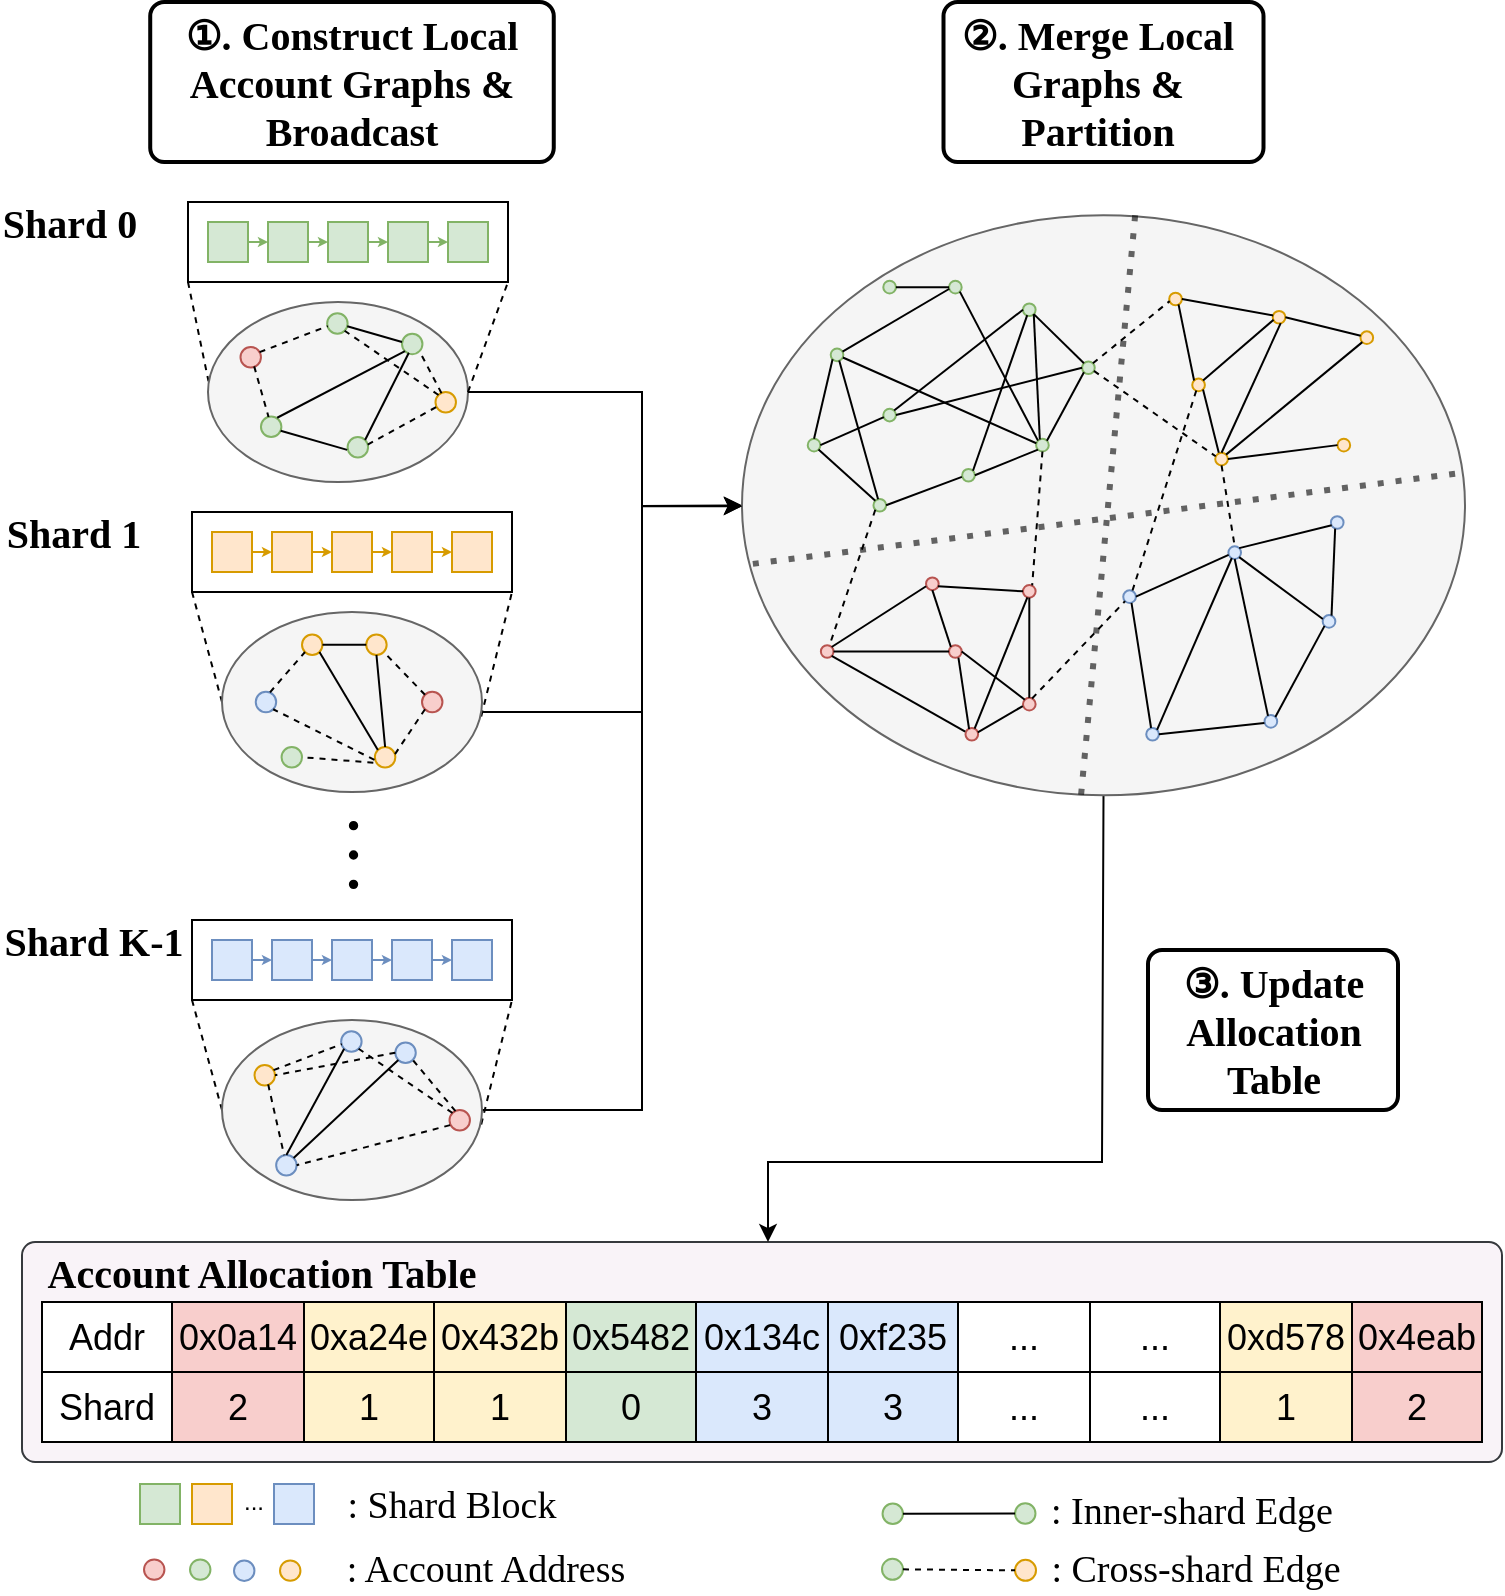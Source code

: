 <mxfile version="22.0.3" type="device">
  <diagram name="第 1 页" id="9QGJH2rkE35aHMZpiPDd">
    <mxGraphModel dx="3248" dy="1388" grid="1" gridSize="10" guides="1" tooltips="1" connect="1" arrows="1" fold="1" page="1" pageScale="1" pageWidth="827" pageHeight="1169" math="0" shadow="0">
      <root>
        <mxCell id="0" />
        <mxCell id="1" parent="0" />
        <mxCell id="JlkBKZ5nJkcB0ZHgIWBK-36" value="" style="endArrow=classic;html=1;rounded=0;exitX=1;exitY=0.5;exitDx=0;exitDy=0;entryX=0;entryY=0.5;entryDx=0;entryDy=0;" parent="1" source="IGg1r8K_b_IqUX4lt3kt-239" target="IGg1r8K_b_IqUX4lt3kt-334" edge="1">
          <mxGeometry width="50" height="50" relative="1" as="geometry">
            <mxPoint x="-310" y="680" as="sourcePoint" />
            <mxPoint x="-360" y="740" as="targetPoint" />
            <Array as="points">
              <mxPoint x="-360" y="624" />
              <mxPoint x="-360" y="322" />
            </Array>
          </mxGeometry>
        </mxCell>
        <mxCell id="JlkBKZ5nJkcB0ZHgIWBK-40" value="" style="rounded=1;whiteSpace=wrap;html=1;glass=0;arcSize=6;fillColor=#F9F3F8;strokeColor=#36393d;" parent="1" vertex="1">
          <mxGeometry x="-670" y="690" width="740" height="110" as="geometry" />
        </mxCell>
        <mxCell id="JlkBKZ5nJkcB0ZHgIWBK-41" value="Account Allocation Table" style="text;html=1;strokeColor=none;fillColor=none;align=center;verticalAlign=middle;whiteSpace=wrap;rounded=0;fontSize=20;fontStyle=1;fontFamily=Times New Roman;" parent="1" vertex="1">
          <mxGeometry x="-670" y="690" width="240" height="30" as="geometry" />
        </mxCell>
        <mxCell id="JlkBKZ5nJkcB0ZHgIWBK-73" value="" style="childLayout=tableLayout;recursiveResize=0;shadow=0;fillColor=none;fontSize=16;" parent="1" vertex="1">
          <mxGeometry x="-660" y="720" width="720" height="70" as="geometry" />
        </mxCell>
        <mxCell id="JlkBKZ5nJkcB0ZHgIWBK-74" value="" style="shape=tableRow;horizontal=0;startSize=0;swimlaneHead=0;swimlaneBody=0;top=0;left=0;bottom=0;right=0;dropTarget=0;collapsible=0;recursiveResize=0;expand=0;fontStyle=0;fillColor=none;strokeColor=inherit;" parent="JlkBKZ5nJkcB0ZHgIWBK-73" vertex="1">
          <mxGeometry width="720" height="35" as="geometry" />
        </mxCell>
        <mxCell id="JlkBKZ5nJkcB0ZHgIWBK-75" value="Addr" style="connectable=0;recursiveResize=0;align=center;whiteSpace=wrap;html=1;fontSize=18;" parent="JlkBKZ5nJkcB0ZHgIWBK-74" vertex="1">
          <mxGeometry width="65" height="35" as="geometry">
            <mxRectangle width="65" height="35" as="alternateBounds" />
          </mxGeometry>
        </mxCell>
        <mxCell id="JlkBKZ5nJkcB0ZHgIWBK-76" value="0x0a14" style="connectable=0;recursiveResize=0;strokeColor=#000000;fillColor=#f8cecc;align=center;whiteSpace=wrap;html=1;fontSize=18;" parent="JlkBKZ5nJkcB0ZHgIWBK-74" vertex="1">
          <mxGeometry x="65" width="66" height="35" as="geometry">
            <mxRectangle width="66" height="35" as="alternateBounds" />
          </mxGeometry>
        </mxCell>
        <mxCell id="JlkBKZ5nJkcB0ZHgIWBK-77" value="0xa24e" style="connectable=0;recursiveResize=0;strokeColor=#000000;fillColor=#fff2cc;align=center;whiteSpace=wrap;html=1;fontSize=18;" parent="JlkBKZ5nJkcB0ZHgIWBK-74" vertex="1">
          <mxGeometry x="131" width="65" height="35" as="geometry">
            <mxRectangle width="65" height="35" as="alternateBounds" />
          </mxGeometry>
        </mxCell>
        <mxCell id="JlkBKZ5nJkcB0ZHgIWBK-86" value="0x432b" style="connectable=0;recursiveResize=0;strokeColor=#000000;fillColor=#fff2cc;align=center;whiteSpace=wrap;html=1;fontSize=18;" parent="JlkBKZ5nJkcB0ZHgIWBK-74" vertex="1">
          <mxGeometry x="196" width="66" height="35" as="geometry">
            <mxRectangle width="66" height="35" as="alternateBounds" />
          </mxGeometry>
        </mxCell>
        <mxCell id="JlkBKZ5nJkcB0ZHgIWBK-88" value="0x5482" style="connectable=0;recursiveResize=0;strokeColor=#000000;fillColor=#d5e8d4;align=center;whiteSpace=wrap;html=1;fontSize=18;" parent="JlkBKZ5nJkcB0ZHgIWBK-74" vertex="1">
          <mxGeometry x="262" width="65" height="35" as="geometry">
            <mxRectangle width="65" height="35" as="alternateBounds" />
          </mxGeometry>
        </mxCell>
        <mxCell id="JlkBKZ5nJkcB0ZHgIWBK-90" value="0x134c" style="connectable=0;recursiveResize=0;strokeColor=#000000;fillColor=#dae8fc;align=center;whiteSpace=wrap;html=1;fontSize=18;" parent="JlkBKZ5nJkcB0ZHgIWBK-74" vertex="1">
          <mxGeometry x="327" width="66" height="35" as="geometry">
            <mxRectangle width="66" height="35" as="alternateBounds" />
          </mxGeometry>
        </mxCell>
        <mxCell id="JlkBKZ5nJkcB0ZHgIWBK-92" value="0xf235" style="connectable=0;recursiveResize=0;strokeColor=#000000;fillColor=#dae8fc;align=center;whiteSpace=wrap;html=1;fontSize=18;" parent="JlkBKZ5nJkcB0ZHgIWBK-74" vertex="1">
          <mxGeometry x="393" width="65" height="35" as="geometry">
            <mxRectangle width="65" height="35" as="alternateBounds" />
          </mxGeometry>
        </mxCell>
        <mxCell id="JlkBKZ5nJkcB0ZHgIWBK-94" value="..." style="connectable=0;recursiveResize=0;align=center;whiteSpace=wrap;html=1;fontSize=18;" parent="JlkBKZ5nJkcB0ZHgIWBK-74" vertex="1">
          <mxGeometry x="458" width="66" height="35" as="geometry">
            <mxRectangle width="66" height="35" as="alternateBounds" />
          </mxGeometry>
        </mxCell>
        <mxCell id="JlkBKZ5nJkcB0ZHgIWBK-96" value="..." style="connectable=0;recursiveResize=0;align=center;whiteSpace=wrap;html=1;fontSize=18;" parent="JlkBKZ5nJkcB0ZHgIWBK-74" vertex="1">
          <mxGeometry x="524" width="65" height="35" as="geometry">
            <mxRectangle width="65" height="35" as="alternateBounds" />
          </mxGeometry>
        </mxCell>
        <mxCell id="JlkBKZ5nJkcB0ZHgIWBK-98" value="0xd578" style="connectable=0;recursiveResize=0;strokeColor=#000000;fillColor=#fff2cc;align=center;whiteSpace=wrap;html=1;fontSize=18;" parent="JlkBKZ5nJkcB0ZHgIWBK-74" vertex="1">
          <mxGeometry x="589" width="66" height="35" as="geometry">
            <mxRectangle width="66" height="35" as="alternateBounds" />
          </mxGeometry>
        </mxCell>
        <mxCell id="JlkBKZ5nJkcB0ZHgIWBK-100" value="0x4eab" style="connectable=0;recursiveResize=0;strokeColor=#000000;fillColor=#f8cecc;align=center;whiteSpace=wrap;html=1;fontSize=18;" parent="JlkBKZ5nJkcB0ZHgIWBK-74" vertex="1">
          <mxGeometry x="655" width="65" height="35" as="geometry">
            <mxRectangle width="65" height="35" as="alternateBounds" />
          </mxGeometry>
        </mxCell>
        <mxCell id="JlkBKZ5nJkcB0ZHgIWBK-78" style="shape=tableRow;horizontal=0;startSize=0;swimlaneHead=0;swimlaneBody=0;top=0;left=0;bottom=0;right=0;dropTarget=0;collapsible=0;recursiveResize=0;expand=0;fontStyle=0;fillColor=none;strokeColor=inherit;" parent="JlkBKZ5nJkcB0ZHgIWBK-73" vertex="1">
          <mxGeometry y="35" width="720" height="35" as="geometry" />
        </mxCell>
        <mxCell id="JlkBKZ5nJkcB0ZHgIWBK-79" value="Shard" style="connectable=0;recursiveResize=0;align=center;whiteSpace=wrap;html=1;fontSize=18;" parent="JlkBKZ5nJkcB0ZHgIWBK-78" vertex="1">
          <mxGeometry width="65" height="35" as="geometry">
            <mxRectangle width="65" height="35" as="alternateBounds" />
          </mxGeometry>
        </mxCell>
        <mxCell id="JlkBKZ5nJkcB0ZHgIWBK-80" value="2" style="connectable=0;recursiveResize=0;strokeColor=#000000;fillColor=#f8cecc;align=center;whiteSpace=wrap;html=1;fontSize=18;" parent="JlkBKZ5nJkcB0ZHgIWBK-78" vertex="1">
          <mxGeometry x="65" width="66" height="35" as="geometry">
            <mxRectangle width="66" height="35" as="alternateBounds" />
          </mxGeometry>
        </mxCell>
        <mxCell id="JlkBKZ5nJkcB0ZHgIWBK-81" value="1" style="connectable=0;recursiveResize=0;strokeColor=#000000;fillColor=#fff2cc;align=center;whiteSpace=wrap;html=1;fontSize=18;" parent="JlkBKZ5nJkcB0ZHgIWBK-78" vertex="1">
          <mxGeometry x="131" width="65" height="35" as="geometry">
            <mxRectangle width="65" height="35" as="alternateBounds" />
          </mxGeometry>
        </mxCell>
        <mxCell id="JlkBKZ5nJkcB0ZHgIWBK-87" value="1" style="connectable=0;recursiveResize=0;strokeColor=#000000;fillColor=#fff2cc;align=center;whiteSpace=wrap;html=1;fontSize=18;" parent="JlkBKZ5nJkcB0ZHgIWBK-78" vertex="1">
          <mxGeometry x="196" width="66" height="35" as="geometry">
            <mxRectangle width="66" height="35" as="alternateBounds" />
          </mxGeometry>
        </mxCell>
        <mxCell id="JlkBKZ5nJkcB0ZHgIWBK-89" value="0" style="connectable=0;recursiveResize=0;strokeColor=#000000;fillColor=#d5e8d4;align=center;whiteSpace=wrap;html=1;fontSize=18;" parent="JlkBKZ5nJkcB0ZHgIWBK-78" vertex="1">
          <mxGeometry x="262" width="65" height="35" as="geometry">
            <mxRectangle width="65" height="35" as="alternateBounds" />
          </mxGeometry>
        </mxCell>
        <mxCell id="JlkBKZ5nJkcB0ZHgIWBK-91" value="3" style="connectable=0;recursiveResize=0;strokeColor=#000000;fillColor=#dae8fc;align=center;whiteSpace=wrap;html=1;fontSize=18;" parent="JlkBKZ5nJkcB0ZHgIWBK-78" vertex="1">
          <mxGeometry x="327" width="66" height="35" as="geometry">
            <mxRectangle width="66" height="35" as="alternateBounds" />
          </mxGeometry>
        </mxCell>
        <mxCell id="JlkBKZ5nJkcB0ZHgIWBK-93" value="3" style="connectable=0;recursiveResize=0;strokeColor=#000000;fillColor=#dae8fc;align=center;whiteSpace=wrap;html=1;fontSize=18;" parent="JlkBKZ5nJkcB0ZHgIWBK-78" vertex="1">
          <mxGeometry x="393" width="65" height="35" as="geometry">
            <mxRectangle width="65" height="35" as="alternateBounds" />
          </mxGeometry>
        </mxCell>
        <mxCell id="JlkBKZ5nJkcB0ZHgIWBK-95" value="..." style="connectable=0;recursiveResize=0;align=center;whiteSpace=wrap;html=1;fontSize=18;" parent="JlkBKZ5nJkcB0ZHgIWBK-78" vertex="1">
          <mxGeometry x="458" width="66" height="35" as="geometry">
            <mxRectangle width="66" height="35" as="alternateBounds" />
          </mxGeometry>
        </mxCell>
        <mxCell id="JlkBKZ5nJkcB0ZHgIWBK-97" value="..." style="connectable=0;recursiveResize=0;align=center;whiteSpace=wrap;html=1;fontSize=18;" parent="JlkBKZ5nJkcB0ZHgIWBK-78" vertex="1">
          <mxGeometry x="524" width="65" height="35" as="geometry">
            <mxRectangle width="65" height="35" as="alternateBounds" />
          </mxGeometry>
        </mxCell>
        <mxCell id="JlkBKZ5nJkcB0ZHgIWBK-99" value="1" style="connectable=0;recursiveResize=0;strokeColor=#000000;fillColor=#fff2cc;align=center;whiteSpace=wrap;html=1;fontSize=18;" parent="JlkBKZ5nJkcB0ZHgIWBK-78" vertex="1">
          <mxGeometry x="589" width="66" height="35" as="geometry">
            <mxRectangle width="66" height="35" as="alternateBounds" />
          </mxGeometry>
        </mxCell>
        <mxCell id="JlkBKZ5nJkcB0ZHgIWBK-101" value="2" style="connectable=0;recursiveResize=0;strokeColor=#000000;fillColor=#f8cecc;align=center;whiteSpace=wrap;html=1;fontSize=18;" parent="JlkBKZ5nJkcB0ZHgIWBK-78" vertex="1">
          <mxGeometry x="655" width="65" height="35" as="geometry">
            <mxRectangle width="65" height="35" as="alternateBounds" />
          </mxGeometry>
        </mxCell>
        <mxCell id="JlkBKZ5nJkcB0ZHgIWBK-105" value="" style="endArrow=classic;html=1;rounded=0;exitX=0.5;exitY=1;exitDx=0;exitDy=0;" parent="1" source="IGg1r8K_b_IqUX4lt3kt-334" edge="1">
          <mxGeometry width="50" height="50" relative="1" as="geometry">
            <mxPoint x="-297" y="700" as="sourcePoint" />
            <mxPoint x="-297" y="690" as="targetPoint" />
            <Array as="points">
              <mxPoint x="-130" y="650" />
              <mxPoint x="-297" y="650" />
            </Array>
          </mxGeometry>
        </mxCell>
        <mxCell id="JlkBKZ5nJkcB0ZHgIWBK-195" value="" style="whiteSpace=wrap;html=1;aspect=fixed;fillColor=#d5e8d4;strokeColor=#82b366;" parent="1" vertex="1">
          <mxGeometry x="-611" y="811" width="20" height="20" as="geometry" />
        </mxCell>
        <mxCell id="JlkBKZ5nJkcB0ZHgIWBK-196" value="" style="whiteSpace=wrap;html=1;aspect=fixed;fillColor=#ffe6cc;strokeColor=#d79b00;" parent="1" vertex="1">
          <mxGeometry x="-585" y="811" width="20" height="20" as="geometry" />
        </mxCell>
        <mxCell id="JlkBKZ5nJkcB0ZHgIWBK-197" value="" style="whiteSpace=wrap;html=1;aspect=fixed;fillColor=#dae8fc;strokeColor=#6c8ebf;container=0;" parent="1" vertex="1">
          <mxGeometry x="-544" y="811" width="20" height="20" as="geometry" />
        </mxCell>
        <mxCell id="JlkBKZ5nJkcB0ZHgIWBK-198" value=": Shard Block" style="text;html=1;strokeColor=none;fillColor=none;align=center;verticalAlign=middle;whiteSpace=wrap;rounded=0;fontSize=19;fontFamily=Times New Roman;" parent="1" vertex="1">
          <mxGeometry x="-517.42" y="811" width="124" height="21" as="geometry" />
        </mxCell>
        <mxCell id="JlkBKZ5nJkcB0ZHgIWBK-199" value="" style="ellipse;whiteSpace=wrap;html=1;aspect=fixed;fillColor=#f8cecc;strokeColor=#b85450;" parent="1" vertex="1">
          <mxGeometry x="-609" y="848.69" width="10.227" height="10.227" as="geometry" />
        </mxCell>
        <mxCell id="JlkBKZ5nJkcB0ZHgIWBK-200" value="" style="ellipse;whiteSpace=wrap;html=1;aspect=fixed;fillColor=#d5e8d4;strokeColor=#82b366;" parent="1" vertex="1">
          <mxGeometry x="-586" y="848.695" width="10.227" height="10.227" as="geometry" />
        </mxCell>
        <mxCell id="JlkBKZ5nJkcB0ZHgIWBK-201" value="" style="ellipse;whiteSpace=wrap;html=1;aspect=fixed;fillColor=#dae8fc;strokeColor=#6c8ebf;" parent="1" vertex="1">
          <mxGeometry x="-564" y="849.21" width="10.227" height="10.227" as="geometry" />
        </mxCell>
        <mxCell id="JlkBKZ5nJkcB0ZHgIWBK-202" value="" style="ellipse;whiteSpace=wrap;html=1;aspect=fixed;fillColor=#ffe6cc;strokeColor=#d79b00;" parent="1" vertex="1">
          <mxGeometry x="-540.997" y="849.205" width="10.227" height="10.227" as="geometry" />
        </mxCell>
        <mxCell id="JlkBKZ5nJkcB0ZHgIWBK-203" value=": Account Address" style="text;html=1;strokeColor=none;fillColor=none;align=center;verticalAlign=middle;whiteSpace=wrap;rounded=0;fontSize=19;fontFamily=Times New Roman;" parent="1" vertex="1">
          <mxGeometry x="-517.42" y="843.17" width="157.77" height="21" as="geometry" />
        </mxCell>
        <mxCell id="JlkBKZ5nJkcB0ZHgIWBK-204" value="" style="ellipse;whiteSpace=wrap;html=1;aspect=fixed;fillColor=#d5e8d4;strokeColor=#82b366;" parent="1" vertex="1">
          <mxGeometry x="-173.483" y="820.62" width="10.227" height="10.227" as="geometry" />
        </mxCell>
        <mxCell id="JlkBKZ5nJkcB0ZHgIWBK-205" value="" style="ellipse;whiteSpace=wrap;html=1;aspect=fixed;fillColor=#d5e8d4;strokeColor=#82b366;" parent="1" vertex="1">
          <mxGeometry x="-239.727" y="820.77" width="10.227" height="10.227" as="geometry" />
        </mxCell>
        <mxCell id="JlkBKZ5nJkcB0ZHgIWBK-206" value="" style="endArrow=none;html=1;rounded=0;exitX=0;exitY=0.5;exitDx=0;exitDy=0;entryX=1;entryY=0.5;entryDx=0;entryDy=0;" parent="1" source="JlkBKZ5nJkcB0ZHgIWBK-204" target="JlkBKZ5nJkcB0ZHgIWBK-205" edge="1">
          <mxGeometry width="50" height="50" relative="1" as="geometry">
            <mxPoint x="-147.313" y="817.903" as="sourcePoint" />
            <mxPoint x="-234.522" y="799.34" as="targetPoint" />
          </mxGeometry>
        </mxCell>
        <mxCell id="JlkBKZ5nJkcB0ZHgIWBK-207" value=": Inner-shard Edge" style="text;html=1;strokeColor=none;fillColor=none;align=center;verticalAlign=middle;whiteSpace=wrap;rounded=0;fontSize=19;fontFamily=Times New Roman;" parent="1" vertex="1">
          <mxGeometry x="-157.5" y="814.23" width="144.02" height="21" as="geometry" />
        </mxCell>
        <mxCell id="JlkBKZ5nJkcB0ZHgIWBK-208" value="" style="ellipse;whiteSpace=wrap;html=1;aspect=fixed;fillColor=#d5e8d4;strokeColor=#82b366;" parent="1" vertex="1">
          <mxGeometry x="-240.0" y="848.418" width="10.496" height="10.496" as="geometry" />
        </mxCell>
        <mxCell id="JlkBKZ5nJkcB0ZHgIWBK-209" value="" style="ellipse;whiteSpace=wrap;html=1;aspect=fixed;fillColor=#ffe6cc;strokeColor=#d79b00;" parent="1" vertex="1">
          <mxGeometry x="-173.486" y="848.938" width="10.496" height="10.496" as="geometry" />
        </mxCell>
        <mxCell id="JlkBKZ5nJkcB0ZHgIWBK-210" value="" style="endArrow=none;html=1;rounded=0;exitX=1;exitY=0.5;exitDx=0;exitDy=0;entryX=0;entryY=0.5;entryDx=0;entryDy=0;dashed=1;" parent="1" source="JlkBKZ5nJkcB0ZHgIWBK-208" target="JlkBKZ5nJkcB0ZHgIWBK-209" edge="1">
          <mxGeometry width="50" height="50" relative="1" as="geometry">
            <mxPoint x="-160.345" y="910.55" as="sourcePoint" />
            <mxPoint x="-123.981" y="880.55" as="targetPoint" />
          </mxGeometry>
        </mxCell>
        <mxCell id="JlkBKZ5nJkcB0ZHgIWBK-213" value=": Cross-shard Edge" style="text;html=1;strokeColor=none;fillColor=none;align=center;verticalAlign=middle;whiteSpace=wrap;rounded=0;fontSize=19;fontFamily=Times New Roman;" parent="1" vertex="1">
          <mxGeometry x="-157.5" y="843.69" width="147.5" height="21" as="geometry" />
        </mxCell>
        <mxCell id="JlkBKZ5nJkcB0ZHgIWBK-215" style="edgeStyle=orthogonalEdgeStyle;rounded=0;orthogonalLoop=1;jettySize=auto;html=1;entryX=0.476;entryY=1.085;entryDx=0;entryDy=0;entryPerimeter=0;" parent="1" edge="1">
          <mxGeometry relative="1" as="geometry">
            <mxPoint x="-555" y="826.39" as="sourcePoint" />
            <mxPoint x="-555" y="826.39" as="targetPoint" />
          </mxGeometry>
        </mxCell>
        <mxCell id="JlkBKZ5nJkcB0ZHgIWBK-219" value="..." style="text;html=1;strokeColor=none;fillColor=none;align=center;verticalAlign=middle;whiteSpace=wrap;rounded=0;" parent="1" vertex="1">
          <mxGeometry x="-567" y="814.23" width="26" height="11" as="geometry" />
        </mxCell>
        <mxCell id="JlkBKZ5nJkcB0ZHgIWBK-107" value="Shard 1" style="text;html=1;strokeColor=none;fillColor=none;align=center;verticalAlign=middle;whiteSpace=wrap;rounded=0;fontSize=20;fontStyle=1;fontFamily=Times New Roman;" parent="1" vertex="1">
          <mxGeometry x="-679" y="325" width="70" height="20" as="geometry" />
        </mxCell>
        <mxCell id="IGg1r8K_b_IqUX4lt3kt-229" value="" style="endArrow=none;dashed=1;html=1;rounded=0;exitX=0;exitY=0.5;exitDx=0;exitDy=0;entryX=0;entryY=1;entryDx=0;entryDy=0;" parent="1" source="IGg1r8K_b_IqUX4lt3kt-69" target="IGg1r8K_b_IqUX4lt3kt-228" edge="1">
          <mxGeometry width="50" height="50" relative="1" as="geometry">
            <mxPoint x="-730" y="375" as="sourcePoint" />
            <mxPoint x="-680" y="325" as="targetPoint" />
          </mxGeometry>
        </mxCell>
        <mxCell id="IGg1r8K_b_IqUX4lt3kt-230" value="" style="endArrow=none;dashed=1;html=1;rounded=0;exitX=0.997;exitY=0.58;exitDx=0;exitDy=0;exitPerimeter=0;entryX=1;entryY=1;entryDx=0;entryDy=0;" parent="1" source="IGg1r8K_b_IqUX4lt3kt-69" target="IGg1r8K_b_IqUX4lt3kt-228" edge="1">
          <mxGeometry width="50" height="50" relative="1" as="geometry">
            <mxPoint x="-370" y="385" as="sourcePoint" />
            <mxPoint x="-400" y="285" as="targetPoint" />
          </mxGeometry>
        </mxCell>
        <mxCell id="IGg1r8K_b_IqUX4lt3kt-234" value="" style="group" parent="1" vertex="1" connectable="0">
          <mxGeometry x="-585" y="325" width="160" height="40" as="geometry" />
        </mxCell>
        <mxCell id="IGg1r8K_b_IqUX4lt3kt-228" value="" style="rounded=0;whiteSpace=wrap;html=1;" parent="IGg1r8K_b_IqUX4lt3kt-234" vertex="1">
          <mxGeometry width="160" height="40" as="geometry" />
        </mxCell>
        <mxCell id="JlkBKZ5nJkcB0ZHgIWBK-147" value="" style="group" parent="IGg1r8K_b_IqUX4lt3kt-234" vertex="1" connectable="0">
          <mxGeometry x="10" y="10" width="140" height="20" as="geometry" />
        </mxCell>
        <mxCell id="IGg1r8K_b_IqUX4lt3kt-59" value="" style="whiteSpace=wrap;html=1;aspect=fixed;fillColor=#ffe6cc;strokeColor=#d79b00;" parent="JlkBKZ5nJkcB0ZHgIWBK-147" vertex="1">
          <mxGeometry width="20" height="20" as="geometry" />
        </mxCell>
        <mxCell id="IGg1r8K_b_IqUX4lt3kt-60" value="" style="whiteSpace=wrap;html=1;aspect=fixed;fillColor=#ffe6cc;strokeColor=#d79b00;" parent="JlkBKZ5nJkcB0ZHgIWBK-147" vertex="1">
          <mxGeometry x="30" width="20" height="20" as="geometry" />
        </mxCell>
        <mxCell id="IGg1r8K_b_IqUX4lt3kt-61" value="" style="whiteSpace=wrap;html=1;aspect=fixed;fillColor=#ffe6cc;strokeColor=#d79b00;" parent="JlkBKZ5nJkcB0ZHgIWBK-147" vertex="1">
          <mxGeometry x="60" width="20" height="20" as="geometry" />
        </mxCell>
        <mxCell id="IGg1r8K_b_IqUX4lt3kt-62" value="" style="whiteSpace=wrap;html=1;aspect=fixed;fillColor=#ffe6cc;strokeColor=#d79b00;" parent="JlkBKZ5nJkcB0ZHgIWBK-147" vertex="1">
          <mxGeometry x="90" width="20" height="20" as="geometry" />
        </mxCell>
        <mxCell id="IGg1r8K_b_IqUX4lt3kt-63" value="" style="whiteSpace=wrap;html=1;aspect=fixed;fillColor=#ffe6cc;strokeColor=#d79b00;" parent="JlkBKZ5nJkcB0ZHgIWBK-147" vertex="1">
          <mxGeometry x="120" width="20" height="20" as="geometry" />
        </mxCell>
        <mxCell id="IGg1r8K_b_IqUX4lt3kt-64" value="" style="endArrow=classic;html=1;rounded=0;exitX=1;exitY=0.5;exitDx=0;exitDy=0;entryX=0;entryY=0.5;entryDx=0;entryDy=0;strokeWidth=1;endSize=2;fillColor=#ffe6cc;strokeColor=#d79b00;" parent="JlkBKZ5nJkcB0ZHgIWBK-147" source="IGg1r8K_b_IqUX4lt3kt-59" target="IGg1r8K_b_IqUX4lt3kt-60" edge="1">
          <mxGeometry width="50" height="50" relative="1" as="geometry">
            <mxPoint x="22" y="90" as="sourcePoint" />
            <mxPoint x="72" y="40" as="targetPoint" />
          </mxGeometry>
        </mxCell>
        <mxCell id="IGg1r8K_b_IqUX4lt3kt-65" value="" style="endArrow=classic;html=1;rounded=0;exitX=1;exitY=0.5;exitDx=0;exitDy=0;entryX=0;entryY=0.5;entryDx=0;entryDy=0;strokeWidth=1;endSize=2;fillColor=#ffe6cc;strokeColor=#d79b00;" parent="JlkBKZ5nJkcB0ZHgIWBK-147" source="IGg1r8K_b_IqUX4lt3kt-60" target="IGg1r8K_b_IqUX4lt3kt-61" edge="1">
          <mxGeometry width="50" height="50" relative="1" as="geometry">
            <mxPoint x="30" y="20" as="sourcePoint" />
            <mxPoint x="40" y="20" as="targetPoint" />
          </mxGeometry>
        </mxCell>
        <mxCell id="IGg1r8K_b_IqUX4lt3kt-66" value="" style="endArrow=classic;html=1;rounded=0;exitX=1;exitY=0.5;exitDx=0;exitDy=0;entryX=0;entryY=0.5;entryDx=0;entryDy=0;strokeWidth=1;endSize=2;fillColor=#ffe6cc;strokeColor=#d79b00;" parent="JlkBKZ5nJkcB0ZHgIWBK-147" source="IGg1r8K_b_IqUX4lt3kt-61" target="IGg1r8K_b_IqUX4lt3kt-62" edge="1">
          <mxGeometry width="50" height="50" relative="1" as="geometry">
            <mxPoint x="60" y="20" as="sourcePoint" />
            <mxPoint x="70" y="20" as="targetPoint" />
          </mxGeometry>
        </mxCell>
        <mxCell id="IGg1r8K_b_IqUX4lt3kt-67" value="" style="endArrow=classic;html=1;rounded=0;exitX=1;exitY=0.5;exitDx=0;exitDy=0;entryX=0;entryY=0.5;entryDx=0;entryDy=0;strokeWidth=1;endSize=2;fillColor=#ffe6cc;strokeColor=#d79b00;" parent="JlkBKZ5nJkcB0ZHgIWBK-147" source="IGg1r8K_b_IqUX4lt3kt-62" target="IGg1r8K_b_IqUX4lt3kt-63" edge="1">
          <mxGeometry width="50" height="50" relative="1" as="geometry">
            <mxPoint x="90" y="20" as="sourcePoint" />
            <mxPoint x="100" y="20" as="targetPoint" />
          </mxGeometry>
        </mxCell>
        <mxCell id="kEtjm3VFf5oLZzXpgtqL-9" value="" style="group" parent="1" vertex="1" connectable="0">
          <mxGeometry x="-506.07" y="480" width="8" height="33" as="geometry" />
        </mxCell>
        <mxCell id="IGg1r8K_b_IqUX4lt3kt-270" value="" style="ellipse;whiteSpace=wrap;html=1;aspect=fixed;fillStyle=auto;fillColor=#000000;direction=east;" parent="kEtjm3VFf5oLZzXpgtqL-9" vertex="1">
          <mxGeometry width="3.667" height="3.667" as="geometry" />
        </mxCell>
        <mxCell id="IGg1r8K_b_IqUX4lt3kt-271" value="" style="ellipse;whiteSpace=wrap;html=1;aspect=fixed;fillStyle=auto;fillColor=#000000;direction=east;" parent="kEtjm3VFf5oLZzXpgtqL-9" vertex="1">
          <mxGeometry y="14.667" width="3.667" height="3.667" as="geometry" />
        </mxCell>
        <mxCell id="IGg1r8K_b_IqUX4lt3kt-272" value="" style="ellipse;whiteSpace=wrap;html=1;aspect=fixed;fillStyle=auto;fillColor=#000000;direction=east;" parent="kEtjm3VFf5oLZzXpgtqL-9" vertex="1">
          <mxGeometry y="29.333" width="3.667" height="3.667" as="geometry" />
        </mxCell>
        <mxCell id="JlkBKZ5nJkcB0ZHgIWBK-106" value="Shard 0" style="text;html=1;strokeColor=none;fillColor=none;align=center;verticalAlign=middle;whiteSpace=wrap;rounded=0;fontSize=20;fontStyle=1;fontFamily=Times New Roman;container=0;" parent="1" vertex="1">
          <mxGeometry x="-681" y="170" width="70" height="20" as="geometry" />
        </mxCell>
        <mxCell id="IGg1r8K_b_IqUX4lt3kt-226" value="" style="endArrow=none;dashed=1;html=1;rounded=0;exitX=0;exitY=1;exitDx=0;exitDy=0;entryX=0.002;entryY=0.441;entryDx=0;entryDy=0;entryPerimeter=0;fontFamily=Times New Roman;" parent="1" edge="1">
          <mxGeometry width="50" height="50" relative="1" as="geometry">
            <mxPoint x="-587" y="210" as="sourcePoint" />
            <mxPoint x="-576.74" y="259.69" as="targetPoint" />
          </mxGeometry>
        </mxCell>
        <mxCell id="IGg1r8K_b_IqUX4lt3kt-38" value="" style="ellipse;whiteSpace=wrap;html=1;container=0;fillColor=#f5f5f5;strokeColor=#666666;fontColor=#333333;" parent="1" vertex="1">
          <mxGeometry x="-577" y="220" width="130" height="90" as="geometry" />
        </mxCell>
        <mxCell id="IGg1r8K_b_IqUX4lt3kt-39" value="" style="ellipse;whiteSpace=wrap;html=1;aspect=fixed;fillColor=#d5e8d4;strokeColor=#82b366;container=0;" parent="1" vertex="1">
          <mxGeometry x="-517.417" y="225.625" width="10.227" height="10.227" as="geometry" />
        </mxCell>
        <mxCell id="IGg1r8K_b_IqUX4lt3kt-40" value="" style="ellipse;whiteSpace=wrap;html=1;aspect=fixed;fillColor=#d5e8d4;strokeColor=#82b366;container=0;" parent="1" vertex="1">
          <mxGeometry x="-480.003" y="235.85" width="10.227" height="10.227" as="geometry" />
        </mxCell>
        <mxCell id="IGg1r8K_b_IqUX4lt3kt-41" value="" style="ellipse;whiteSpace=wrap;html=1;aspect=fixed;fillColor=#d5e8d4;strokeColor=#82b366;container=0;" parent="1" vertex="1">
          <mxGeometry x="-507.187" y="287.505" width="10.227" height="10.227" as="geometry" />
        </mxCell>
        <mxCell id="IGg1r8K_b_IqUX4lt3kt-42" value="" style="ellipse;whiteSpace=wrap;html=1;aspect=fixed;fillColor=#ffe6cc;strokeColor=#d79b00;container=0;" parent="1" vertex="1">
          <mxGeometry x="-463.25" y="265" width="10.227" height="10.227" as="geometry" />
        </mxCell>
        <mxCell id="IGg1r8K_b_IqUX4lt3kt-43" value="" style="ellipse;whiteSpace=wrap;html=1;aspect=fixed;fillColor=#d5e8d4;strokeColor=#82b366;container=0;" parent="1" vertex="1">
          <mxGeometry x="-550.527" y="277.28" width="10.227" height="10.227" as="geometry" />
        </mxCell>
        <mxCell id="IGg1r8K_b_IqUX4lt3kt-44" value="" style="ellipse;whiteSpace=wrap;html=1;aspect=fixed;fillColor=#f8cecc;strokeColor=#b85450;container=0;" parent="1" vertex="1">
          <mxGeometry x="-560.75" y="242.5" width="10.227" height="10.227" as="geometry" />
        </mxCell>
        <mxCell id="IGg1r8K_b_IqUX4lt3kt-45" value="" style="endArrow=none;html=1;rounded=0;exitX=0.933;exitY=0.253;exitDx=0;exitDy=0;entryX=0.031;entryY=0.628;entryDx=0;entryDy=0;exitPerimeter=0;entryPerimeter=0;dashed=1;" parent="1" source="IGg1r8K_b_IqUX4lt3kt-44" target="IGg1r8K_b_IqUX4lt3kt-39" edge="1">
          <mxGeometry width="50" height="50" relative="1" as="geometry">
            <mxPoint x="-522.833" y="276.25" as="sourcePoint" />
            <mxPoint x="-495.75" y="248.125" as="targetPoint" />
          </mxGeometry>
        </mxCell>
        <mxCell id="IGg1r8K_b_IqUX4lt3kt-46" value="" style="endArrow=none;html=1;rounded=0;exitX=0.669;exitY=0.947;exitDx=0;exitDy=0;exitPerimeter=0;dashed=1;" parent="1" source="IGg1r8K_b_IqUX4lt3kt-44" target="IGg1r8K_b_IqUX4lt3kt-43" edge="1">
          <mxGeometry width="50" height="50" relative="1" as="geometry">
            <mxPoint x="-544.5" y="265" as="sourcePoint" />
            <mxPoint x="-510.375" y="252.062" as="targetPoint" />
          </mxGeometry>
        </mxCell>
        <mxCell id="IGg1r8K_b_IqUX4lt3kt-47" value="" style="endArrow=none;html=1;rounded=0;exitX=-0.022;exitY=0.628;exitDx=0;exitDy=0;exitPerimeter=0;entryX=0.963;entryY=0.691;entryDx=0;entryDy=0;entryPerimeter=0;" parent="1" source="IGg1r8K_b_IqUX4lt3kt-41" target="IGg1r8K_b_IqUX4lt3kt-43" edge="1">
          <mxGeometry width="50" height="50" relative="1" as="geometry">
            <mxPoint x="-548.292" y="258.812" as="sourcePoint" />
            <mxPoint x="-539.083" y="293.125" as="targetPoint" />
          </mxGeometry>
        </mxCell>
        <mxCell id="IGg1r8K_b_IqUX4lt3kt-48" value="" style="endArrow=none;html=1;rounded=0;exitX=0.336;exitY=0.933;exitDx=0;exitDy=0;exitPerimeter=0;entryX=1;entryY=0;entryDx=0;entryDy=0;" parent="1" source="IGg1r8K_b_IqUX4lt3kt-40" target="IGg1r8K_b_IqUX4lt3kt-41" edge="1">
          <mxGeometry width="50" height="50" relative="1" as="geometry">
            <mxPoint x="-502.25" y="294.812" as="sourcePoint" />
            <mxPoint x="-533.667" y="298.75" as="targetPoint" />
          </mxGeometry>
        </mxCell>
        <mxCell id="IGg1r8K_b_IqUX4lt3kt-50" value="" style="endArrow=none;html=1;rounded=0;exitX=0;exitY=1;exitDx=0;exitDy=0;entryX=0.794;entryY=0.058;entryDx=0;entryDy=0;entryPerimeter=0;" parent="1" source="IGg1r8K_b_IqUX4lt3kt-40" target="IGg1r8K_b_IqUX4lt3kt-43" edge="1">
          <mxGeometry width="50" height="50" relative="1" as="geometry">
            <mxPoint x="-457.833" y="274.562" as="sourcePoint" />
            <mxPoint x="-545.042" y="256" as="targetPoint" />
          </mxGeometry>
        </mxCell>
        <mxCell id="IGg1r8K_b_IqUX4lt3kt-51" value="" style="endArrow=none;html=1;rounded=0;exitX=0;exitY=0;exitDx=0;exitDy=0;entryX=1;entryY=1;entryDx=0;entryDy=0;dashed=1;" parent="1" source="IGg1r8K_b_IqUX4lt3kt-42" target="IGg1r8K_b_IqUX4lt3kt-39" edge="1">
          <mxGeometry width="50" height="50" relative="1" as="geometry">
            <mxPoint x="-483.292" y="246.438" as="sourcePoint" />
            <mxPoint x="-535.833" y="293.688" as="targetPoint" />
          </mxGeometry>
        </mxCell>
        <mxCell id="IGg1r8K_b_IqUX4lt3kt-52" value="" style="endArrow=none;html=1;rounded=0;exitX=0.294;exitY=0.058;exitDx=0;exitDy=0;exitPerimeter=0;entryX=1;entryY=1;entryDx=0;entryDy=0;dashed=1;" parent="1" source="IGg1r8K_b_IqUX4lt3kt-42" target="IGg1r8K_b_IqUX4lt3kt-40" edge="1">
          <mxGeometry width="50" height="50" relative="1" as="geometry">
            <mxPoint x="-457.833" y="274.562" as="sourcePoint" />
            <mxPoint x="-545.042" y="256" as="targetPoint" />
          </mxGeometry>
        </mxCell>
        <mxCell id="IGg1r8K_b_IqUX4lt3kt-53" value="" style="endArrow=none;html=1;rounded=0;exitX=0.031;exitY=0.739;exitDx=0;exitDy=0;exitPerimeter=0;entryX=0.964;entryY=0.378;entryDx=0;entryDy=0;entryPerimeter=0;dashed=1;" parent="1" source="IGg1r8K_b_IqUX4lt3kt-42" target="IGg1r8K_b_IqUX4lt3kt-41" edge="1">
          <mxGeometry width="50" height="50" relative="1" as="geometry">
            <mxPoint x="-454.583" y="271.188" as="sourcePoint" />
            <mxPoint x="-475.708" y="246.438" as="targetPoint" />
          </mxGeometry>
        </mxCell>
        <mxCell id="IGg1r8K_b_IqUX4lt3kt-276" value="" style="endArrow=none;html=1;rounded=0;entryX=0;entryY=0.406;entryDx=0;entryDy=0;entryPerimeter=0;" parent="1" source="IGg1r8K_b_IqUX4lt3kt-39" target="IGg1r8K_b_IqUX4lt3kt-40" edge="1">
          <mxGeometry width="50" height="50" relative="1" as="geometry">
            <mxPoint x="-400" y="280" as="sourcePoint" />
            <mxPoint x="-350" y="230" as="targetPoint" />
          </mxGeometry>
        </mxCell>
        <mxCell id="IGg1r8K_b_IqUX4lt3kt-196" value="" style="rounded=0;whiteSpace=wrap;html=1;container=0;" parent="1" vertex="1">
          <mxGeometry x="-587" y="170" width="160" height="40" as="geometry" />
        </mxCell>
        <mxCell id="IGg1r8K_b_IqUX4lt3kt-227" value="" style="endArrow=none;dashed=1;html=1;rounded=0;entryX=1;entryY=1;entryDx=0;entryDy=0;exitX=1;exitY=0.5;exitDx=0;exitDy=0;" parent="1" source="IGg1r8K_b_IqUX4lt3kt-38" target="IGg1r8K_b_IqUX4lt3kt-196" edge="1">
          <mxGeometry width="50" height="50" relative="1" as="geometry">
            <mxPoint x="-450" y="280" as="sourcePoint" />
            <mxPoint x="-390" y="300" as="targetPoint" />
          </mxGeometry>
        </mxCell>
        <mxCell id="IGg1r8K_b_IqUX4lt3kt-4" value="" style="whiteSpace=wrap;html=1;aspect=fixed;fillColor=#d5e8d4;strokeColor=#82b366;container=0;" parent="1" vertex="1">
          <mxGeometry x="-577" y="180" width="20" height="20" as="geometry" />
        </mxCell>
        <mxCell id="IGg1r8K_b_IqUX4lt3kt-5" value="" style="whiteSpace=wrap;html=1;aspect=fixed;fillColor=#d5e8d4;strokeColor=#82b366;container=0;" parent="1" vertex="1">
          <mxGeometry x="-547" y="180" width="20" height="20" as="geometry" />
        </mxCell>
        <mxCell id="IGg1r8K_b_IqUX4lt3kt-6" value="" style="whiteSpace=wrap;html=1;aspect=fixed;fillColor=#d5e8d4;strokeColor=#82b366;container=0;" parent="1" vertex="1">
          <mxGeometry x="-517" y="180" width="20" height="20" as="geometry" />
        </mxCell>
        <mxCell id="IGg1r8K_b_IqUX4lt3kt-7" value="" style="whiteSpace=wrap;html=1;aspect=fixed;fillColor=#d5e8d4;strokeColor=#82b366;container=0;" parent="1" vertex="1">
          <mxGeometry x="-487" y="180" width="20" height="20" as="geometry" />
        </mxCell>
        <mxCell id="IGg1r8K_b_IqUX4lt3kt-8" value="" style="whiteSpace=wrap;html=1;aspect=fixed;fillColor=#d5e8d4;strokeColor=#82b366;container=0;" parent="1" vertex="1">
          <mxGeometry x="-457" y="180" width="20" height="20" as="geometry" />
        </mxCell>
        <mxCell id="IGg1r8K_b_IqUX4lt3kt-9" value="" style="endArrow=classic;html=1;rounded=0;exitX=1;exitY=0.5;exitDx=0;exitDy=0;entryX=0;entryY=0.5;entryDx=0;entryDy=0;strokeWidth=1;endSize=2;fillColor=#d5e8d4;strokeColor=#82b366;" parent="1" source="IGg1r8K_b_IqUX4lt3kt-4" target="IGg1r8K_b_IqUX4lt3kt-5" edge="1">
          <mxGeometry width="50" height="50" relative="1" as="geometry">
            <mxPoint x="-555" y="270" as="sourcePoint" />
            <mxPoint x="-505" y="220" as="targetPoint" />
          </mxGeometry>
        </mxCell>
        <mxCell id="IGg1r8K_b_IqUX4lt3kt-12" value="" style="endArrow=classic;html=1;rounded=0;exitX=1;exitY=0.5;exitDx=0;exitDy=0;entryX=0;entryY=0.5;entryDx=0;entryDy=0;strokeWidth=1;endSize=2;fillColor=#d5e8d4;strokeColor=#82b366;" parent="1" source="IGg1r8K_b_IqUX4lt3kt-5" target="IGg1r8K_b_IqUX4lt3kt-6" edge="1">
          <mxGeometry width="50" height="50" relative="1" as="geometry">
            <mxPoint x="-547" y="200" as="sourcePoint" />
            <mxPoint x="-537" y="200" as="targetPoint" />
          </mxGeometry>
        </mxCell>
        <mxCell id="IGg1r8K_b_IqUX4lt3kt-13" value="" style="endArrow=classic;html=1;rounded=0;exitX=1;exitY=0.5;exitDx=0;exitDy=0;entryX=0;entryY=0.5;entryDx=0;entryDy=0;strokeWidth=1;endSize=2;fillColor=#d5e8d4;strokeColor=#82b366;" parent="1" source="IGg1r8K_b_IqUX4lt3kt-6" target="IGg1r8K_b_IqUX4lt3kt-7" edge="1">
          <mxGeometry width="50" height="50" relative="1" as="geometry">
            <mxPoint x="-517" y="200" as="sourcePoint" />
            <mxPoint x="-507" y="200" as="targetPoint" />
          </mxGeometry>
        </mxCell>
        <mxCell id="IGg1r8K_b_IqUX4lt3kt-14" value="" style="endArrow=classic;html=1;rounded=0;exitX=1;exitY=0.5;exitDx=0;exitDy=0;entryX=0;entryY=0.5;entryDx=0;entryDy=0;strokeWidth=1;endSize=2;fillColor=#d5e8d4;strokeColor=#82b366;" parent="1" source="IGg1r8K_b_IqUX4lt3kt-7" target="IGg1r8K_b_IqUX4lt3kt-8" edge="1">
          <mxGeometry width="50" height="50" relative="1" as="geometry">
            <mxPoint x="-487" y="200" as="sourcePoint" />
            <mxPoint x="-477" y="200" as="targetPoint" />
          </mxGeometry>
        </mxCell>
        <mxCell id="IGg1r8K_b_IqUX4lt3kt-255" value="" style="endArrow=none;dashed=1;html=1;rounded=0;exitX=0;exitY=0.5;exitDx=0;exitDy=0;entryX=0;entryY=1;entryDx=0;entryDy=0;" parent="1" source="IGg1r8K_b_IqUX4lt3kt-239" target="IGg1r8K_b_IqUX4lt3kt-258" edge="1">
          <mxGeometry width="50" height="50" relative="1" as="geometry">
            <mxPoint x="-730" y="579" as="sourcePoint" />
            <mxPoint x="-680" y="529" as="targetPoint" />
          </mxGeometry>
        </mxCell>
        <mxCell id="IGg1r8K_b_IqUX4lt3kt-256" value="" style="endArrow=none;dashed=1;html=1;rounded=0;exitX=0.997;exitY=0.58;exitDx=0;exitDy=0;exitPerimeter=0;entryX=1;entryY=1;entryDx=0;entryDy=0;" parent="1" source="IGg1r8K_b_IqUX4lt3kt-239" target="IGg1r8K_b_IqUX4lt3kt-258" edge="1">
          <mxGeometry width="50" height="50" relative="1" as="geometry">
            <mxPoint x="-370" y="589" as="sourcePoint" />
            <mxPoint x="-400" y="489" as="targetPoint" />
          </mxGeometry>
        </mxCell>
        <mxCell id="IGg1r8K_b_IqUX4lt3kt-257" value="" style="group" parent="1" vertex="1" connectable="0">
          <mxGeometry x="-585" y="529" width="160" height="40" as="geometry" />
        </mxCell>
        <mxCell id="IGg1r8K_b_IqUX4lt3kt-258" value="" style="rounded=0;whiteSpace=wrap;html=1;" parent="IGg1r8K_b_IqUX4lt3kt-257" vertex="1">
          <mxGeometry width="160" height="40" as="geometry" />
        </mxCell>
        <mxCell id="JlkBKZ5nJkcB0ZHgIWBK-148" value="" style="group" parent="IGg1r8K_b_IqUX4lt3kt-257" vertex="1" connectable="0">
          <mxGeometry x="10" y="10" width="140" height="20" as="geometry" />
        </mxCell>
        <mxCell id="IGg1r8K_b_IqUX4lt3kt-260" value="" style="whiteSpace=wrap;html=1;aspect=fixed;fillColor=#dae8fc;strokeColor=#6c8ebf;container=0;" parent="JlkBKZ5nJkcB0ZHgIWBK-148" vertex="1">
          <mxGeometry width="20" height="20" as="geometry" />
        </mxCell>
        <mxCell id="IGg1r8K_b_IqUX4lt3kt-261" value="" style="whiteSpace=wrap;html=1;aspect=fixed;fillColor=#dae8fc;strokeColor=#6c8ebf;container=0;" parent="JlkBKZ5nJkcB0ZHgIWBK-148" vertex="1">
          <mxGeometry x="30" width="20" height="20" as="geometry" />
        </mxCell>
        <mxCell id="IGg1r8K_b_IqUX4lt3kt-262" value="" style="whiteSpace=wrap;html=1;aspect=fixed;fillColor=#dae8fc;strokeColor=#6c8ebf;container=0;" parent="JlkBKZ5nJkcB0ZHgIWBK-148" vertex="1">
          <mxGeometry x="60" width="20" height="20" as="geometry" />
        </mxCell>
        <mxCell id="IGg1r8K_b_IqUX4lt3kt-263" value="" style="whiteSpace=wrap;html=1;aspect=fixed;fillColor=#dae8fc;strokeColor=#6c8ebf;container=0;" parent="JlkBKZ5nJkcB0ZHgIWBK-148" vertex="1">
          <mxGeometry x="90" width="20" height="20" as="geometry" />
        </mxCell>
        <mxCell id="IGg1r8K_b_IqUX4lt3kt-264" value="" style="whiteSpace=wrap;html=1;aspect=fixed;fillColor=#dae8fc;strokeColor=#6c8ebf;container=0;" parent="JlkBKZ5nJkcB0ZHgIWBK-148" vertex="1">
          <mxGeometry x="120" width="20" height="20" as="geometry" />
        </mxCell>
        <mxCell id="IGg1r8K_b_IqUX4lt3kt-265" value="" style="endArrow=classic;html=1;rounded=0;exitX=1;exitY=0.5;exitDx=0;exitDy=0;entryX=0;entryY=0.5;entryDx=0;entryDy=0;strokeWidth=1;endSize=2;fillColor=#dae8fc;strokeColor=#6c8ebf;" parent="JlkBKZ5nJkcB0ZHgIWBK-148" source="IGg1r8K_b_IqUX4lt3kt-260" target="IGg1r8K_b_IqUX4lt3kt-261" edge="1">
          <mxGeometry width="50" height="50" relative="1" as="geometry">
            <mxPoint x="22" y="90" as="sourcePoint" />
            <mxPoint x="72" y="40" as="targetPoint" />
          </mxGeometry>
        </mxCell>
        <mxCell id="IGg1r8K_b_IqUX4lt3kt-266" value="" style="endArrow=classic;html=1;rounded=0;exitX=1;exitY=0.5;exitDx=0;exitDy=0;entryX=0;entryY=0.5;entryDx=0;entryDy=0;strokeWidth=1;endSize=2;fillColor=#dae8fc;strokeColor=#6c8ebf;" parent="JlkBKZ5nJkcB0ZHgIWBK-148" source="IGg1r8K_b_IqUX4lt3kt-261" target="IGg1r8K_b_IqUX4lt3kt-262" edge="1">
          <mxGeometry width="50" height="50" relative="1" as="geometry">
            <mxPoint x="30" y="20" as="sourcePoint" />
            <mxPoint x="40" y="20" as="targetPoint" />
          </mxGeometry>
        </mxCell>
        <mxCell id="IGg1r8K_b_IqUX4lt3kt-267" value="" style="endArrow=classic;html=1;rounded=0;exitX=1;exitY=0.5;exitDx=0;exitDy=0;entryX=0;entryY=0.5;entryDx=0;entryDy=0;strokeWidth=1;endSize=2;fillColor=#dae8fc;strokeColor=#6c8ebf;" parent="JlkBKZ5nJkcB0ZHgIWBK-148" source="IGg1r8K_b_IqUX4lt3kt-262" target="IGg1r8K_b_IqUX4lt3kt-263" edge="1">
          <mxGeometry width="50" height="50" relative="1" as="geometry">
            <mxPoint x="60" y="20" as="sourcePoint" />
            <mxPoint x="70" y="20" as="targetPoint" />
          </mxGeometry>
        </mxCell>
        <mxCell id="IGg1r8K_b_IqUX4lt3kt-268" value="" style="endArrow=classic;html=1;rounded=0;exitX=1;exitY=0.5;exitDx=0;exitDy=0;entryX=0;entryY=0.5;entryDx=0;entryDy=0;strokeWidth=1;endSize=2;fillColor=#dae8fc;strokeColor=#6c8ebf;" parent="JlkBKZ5nJkcB0ZHgIWBK-148" source="IGg1r8K_b_IqUX4lt3kt-263" target="IGg1r8K_b_IqUX4lt3kt-264" edge="1">
          <mxGeometry width="50" height="50" relative="1" as="geometry">
            <mxPoint x="90" y="20" as="sourcePoint" />
            <mxPoint x="100" y="20" as="targetPoint" />
          </mxGeometry>
        </mxCell>
        <mxCell id="JlkBKZ5nJkcB0ZHgIWBK-141" value="&lt;p style=&quot;font-size: 20px;&quot;&gt;&lt;font style=&quot;font-size: 20px;&quot;&gt;Shard K-1&lt;/font&gt;&lt;/p&gt;" style="text;html=1;strokeColor=none;fillColor=none;align=center;verticalAlign=middle;whiteSpace=wrap;rounded=0;fontSize=20;fontStyle=1;fontFamily=Times New Roman;" parent="1" vertex="1">
          <mxGeometry x="-681" y="529" width="94" height="20" as="geometry" />
        </mxCell>
        <mxCell id="kEtjm3VFf5oLZzXpgtqL-11" value="" style="group;fontSize=14;" parent="1" vertex="1" connectable="0">
          <mxGeometry x="-605.89" y="70" width="201.77" height="80" as="geometry" />
        </mxCell>
        <mxCell id="ZegsbNc6PhdI5VS4AX0w-1" value="" style="rounded=1;whiteSpace=wrap;html=1;absoluteArcSize=1;arcSize=14;strokeWidth=2;fontFamily=Times New Roman;" parent="kEtjm3VFf5oLZzXpgtqL-11" vertex="1">
          <mxGeometry width="201.77" height="80" as="geometry" />
        </mxCell>
        <mxCell id="s-i4yo1Yw9TvP5yTf57g-1" value="①. Construct Local Account Graphs &amp;amp; Broadcast" style="text;html=1;strokeColor=none;fillColor=none;align=center;verticalAlign=middle;whiteSpace=wrap;rounded=0;fontSize=20;fontStyle=1;fontFamily=Times New Roman;" parent="kEtjm3VFf5oLZzXpgtqL-11" vertex="1">
          <mxGeometry x="4.035" y="26.667" width="193.699" height="26.667" as="geometry" />
        </mxCell>
        <mxCell id="kEtjm3VFf5oLZzXpgtqL-13" value="" style="group" parent="1" vertex="1" connectable="0">
          <mxGeometry x="-107" y="544" width="125" height="80" as="geometry" />
        </mxCell>
        <mxCell id="ZegsbNc6PhdI5VS4AX0w-3" value="" style="rounded=1;whiteSpace=wrap;html=1;absoluteArcSize=1;arcSize=14;strokeWidth=2;fontFamily=Times New Roman;" parent="kEtjm3VFf5oLZzXpgtqL-13" vertex="1">
          <mxGeometry width="125" height="80" as="geometry" />
        </mxCell>
        <mxCell id="s-i4yo1Yw9TvP5yTf57g-5" value="③. Update Allocation Table" style="text;html=1;strokeColor=none;fillColor=none;align=center;verticalAlign=middle;whiteSpace=wrap;rounded=0;fontSize=20;fontStyle=1;fontFamily=Times New Roman;" parent="kEtjm3VFf5oLZzXpgtqL-13" vertex="1">
          <mxGeometry x="2.5" y="25" width="120" height="30" as="geometry" />
        </mxCell>
        <mxCell id="IGg1r8K_b_IqUX4lt3kt-69" value="" style="ellipse;whiteSpace=wrap;html=1;fillColor=#f5f5f5;fontColor=#333333;strokeColor=#666666;" parent="1" vertex="1">
          <mxGeometry x="-570" y="375" width="130" height="90" as="geometry" />
        </mxCell>
        <mxCell id="IGg1r8K_b_IqUX4lt3kt-70" value="" style="ellipse;whiteSpace=wrap;html=1;aspect=fixed;fillColor=#ffe6cc;strokeColor=#d79b00;" parent="1" vertex="1">
          <mxGeometry x="-529.997" y="386.255" width="10.227" height="10.227" as="geometry" />
        </mxCell>
        <mxCell id="IGg1r8K_b_IqUX4lt3kt-71" value="" style="ellipse;whiteSpace=wrap;html=1;aspect=fixed;fillColor=#ffe6cc;strokeColor=#d79b00;" parent="1" vertex="1">
          <mxGeometry x="-497.893" y="386.25" width="10.227" height="10.227" as="geometry" />
        </mxCell>
        <mxCell id="IGg1r8K_b_IqUX4lt3kt-72" value="" style="ellipse;whiteSpace=wrap;html=1;aspect=fixed;fillColor=#ffe6cc;strokeColor=#d79b00;" parent="1" vertex="1">
          <mxGeometry x="-493.557" y="442.505" width="10.227" height="10.227" as="geometry" />
        </mxCell>
        <mxCell id="IGg1r8K_b_IqUX4lt3kt-73" value="" style="ellipse;whiteSpace=wrap;html=1;aspect=fixed;fillColor=#f8cecc;strokeColor=#b85450;" parent="1" vertex="1">
          <mxGeometry x="-470" y="414.89" width="10.227" height="10.227" as="geometry" />
        </mxCell>
        <mxCell id="IGg1r8K_b_IqUX4lt3kt-75" value="" style="ellipse;whiteSpace=wrap;html=1;aspect=fixed;fillColor=#dae8fc;strokeColor=#6c8ebf;" parent="1" vertex="1">
          <mxGeometry x="-553.14" y="414.89" width="10.227" height="10.227" as="geometry" />
        </mxCell>
        <mxCell id="IGg1r8K_b_IqUX4lt3kt-76" value="" style="endArrow=none;html=1;rounded=0;exitX=0.698;exitY=0.025;exitDx=0;exitDy=0;entryX=0;entryY=1;entryDx=0;entryDy=0;exitPerimeter=0;dashed=1;" parent="1" source="IGg1r8K_b_IqUX4lt3kt-75" target="IGg1r8K_b_IqUX4lt3kt-70" edge="1">
          <mxGeometry width="50" height="50" relative="1" as="geometry">
            <mxPoint x="-515.833" y="431.25" as="sourcePoint" />
            <mxPoint x="-488.75" y="403.125" as="targetPoint" />
          </mxGeometry>
        </mxCell>
        <mxCell id="IGg1r8K_b_IqUX4lt3kt-78" value="" style="endArrow=none;html=1;rounded=0;exitX=-0.022;exitY=0.628;exitDx=0;exitDy=0;exitPerimeter=0;entryX=1;entryY=1;entryDx=0;entryDy=0;dashed=1;" parent="1" source="IGg1r8K_b_IqUX4lt3kt-72" target="IGg1r8K_b_IqUX4lt3kt-75" edge="1">
          <mxGeometry width="50" height="50" relative="1" as="geometry">
            <mxPoint x="-541.292" y="413.812" as="sourcePoint" />
            <mxPoint x="-532.689" y="447.614" as="targetPoint" />
          </mxGeometry>
        </mxCell>
        <mxCell id="IGg1r8K_b_IqUX4lt3kt-83" value="" style="endArrow=none;html=1;rounded=0;exitX=0;exitY=0;exitDx=0;exitDy=0;entryX=1;entryY=1;entryDx=0;entryDy=0;dashed=1;" parent="1" source="IGg1r8K_b_IqUX4lt3kt-73" target="IGg1r8K_b_IqUX4lt3kt-71" edge="1">
          <mxGeometry width="50" height="50" relative="1" as="geometry">
            <mxPoint x="-450.833" y="429.562" as="sourcePoint" />
            <mxPoint x="-538.042" y="411" as="targetPoint" />
          </mxGeometry>
        </mxCell>
        <mxCell id="IGg1r8K_b_IqUX4lt3kt-84" value="" style="endArrow=none;html=1;rounded=0;exitX=0;exitY=1;exitDx=0;exitDy=0;entryX=0.964;entryY=0.378;entryDx=0;entryDy=0;entryPerimeter=0;dashed=1;" parent="1" source="IGg1r8K_b_IqUX4lt3kt-73" target="IGg1r8K_b_IqUX4lt3kt-72" edge="1">
          <mxGeometry width="50" height="50" relative="1" as="geometry">
            <mxPoint x="-447.583" y="426.188" as="sourcePoint" />
            <mxPoint x="-468.708" y="401.438" as="targetPoint" />
          </mxGeometry>
        </mxCell>
        <mxCell id="IGg1r8K_b_IqUX4lt3kt-273" value="" style="endArrow=none;html=1;rounded=0;exitX=1;exitY=0.5;exitDx=0;exitDy=0;entryX=0;entryY=0.5;entryDx=0;entryDy=0;" parent="1" source="IGg1r8K_b_IqUX4lt3kt-70" target="IGg1r8K_b_IqUX4lt3kt-71" edge="1">
          <mxGeometry width="50" height="50" relative="1" as="geometry">
            <mxPoint x="-520" y="385" as="sourcePoint" />
            <mxPoint x="-470" y="335" as="targetPoint" />
          </mxGeometry>
        </mxCell>
        <mxCell id="IGg1r8K_b_IqUX4lt3kt-274" value="" style="endArrow=none;html=1;rounded=0;entryX=0.5;entryY=1;entryDx=0;entryDy=0;exitX=0.5;exitY=0;exitDx=0;exitDy=0;" parent="1" source="IGg1r8K_b_IqUX4lt3kt-72" target="IGg1r8K_b_IqUX4lt3kt-71" edge="1">
          <mxGeometry width="50" height="50" relative="1" as="geometry">
            <mxPoint x="-488" y="443" as="sourcePoint" />
            <mxPoint x="-440" y="385" as="targetPoint" />
          </mxGeometry>
        </mxCell>
        <mxCell id="IGg1r8K_b_IqUX4lt3kt-275" value="" style="endArrow=none;html=1;rounded=0;entryX=1;entryY=1;entryDx=0;entryDy=0;exitX=0;exitY=0;exitDx=0;exitDy=0;" parent="1" source="IGg1r8K_b_IqUX4lt3kt-72" target="IGg1r8K_b_IqUX4lt3kt-70" edge="1">
          <mxGeometry width="50" height="50" relative="1" as="geometry">
            <mxPoint x="-490" y="435" as="sourcePoint" />
            <mxPoint x="-440" y="385" as="targetPoint" />
          </mxGeometry>
        </mxCell>
        <mxCell id="JlkBKZ5nJkcB0ZHgIWBK-184" value="" style="ellipse;whiteSpace=wrap;html=1;aspect=fixed;fillColor=#d5e8d4;strokeColor=#82b366;" parent="1" vertex="1">
          <mxGeometry x="-540.22" y="442.5" width="10.227" height="10.227" as="geometry" />
        </mxCell>
        <mxCell id="JlkBKZ5nJkcB0ZHgIWBK-185" value="" style="endArrow=none;html=1;rounded=0;exitX=-0.076;exitY=0.765;exitDx=0;exitDy=0;exitPerimeter=0;entryX=1;entryY=0.5;entryDx=0;entryDy=0;dashed=1;" parent="1" source="IGg1r8K_b_IqUX4lt3kt-72" target="JlkBKZ5nJkcB0ZHgIWBK-184" edge="1">
          <mxGeometry width="50" height="50" relative="1" as="geometry">
            <mxPoint x="-484" y="459" as="sourcePoint" />
            <mxPoint x="-534" y="434" as="targetPoint" />
          </mxGeometry>
        </mxCell>
        <mxCell id="IGg1r8K_b_IqUX4lt3kt-239" value="" style="ellipse;whiteSpace=wrap;html=1;fillColor=#f5f5f5;fontColor=#333333;strokeColor=#666666;" parent="1" vertex="1">
          <mxGeometry x="-570" y="579" width="130" height="90" as="geometry" />
        </mxCell>
        <mxCell id="IGg1r8K_b_IqUX4lt3kt-240" value="" style="ellipse;whiteSpace=wrap;html=1;aspect=fixed;fillColor=#dae8fc;strokeColor=#6c8ebf;" parent="1" vertex="1">
          <mxGeometry x="-510.417" y="584.625" width="10.227" height="10.227" as="geometry" />
        </mxCell>
        <mxCell id="IGg1r8K_b_IqUX4lt3kt-241" value="" style="ellipse;whiteSpace=wrap;html=1;aspect=fixed;fillColor=#dae8fc;strokeColor=#6c8ebf;" parent="1" vertex="1">
          <mxGeometry x="-483.333" y="590.25" width="10.227" height="10.227" as="geometry" />
        </mxCell>
        <mxCell id="IGg1r8K_b_IqUX4lt3kt-243" value="" style="ellipse;whiteSpace=wrap;html=1;aspect=fixed;fillColor=#f8cecc;strokeColor=#b85450;" parent="1" vertex="1">
          <mxGeometry x="-456.25" y="624" width="10.227" height="10.227" as="geometry" />
        </mxCell>
        <mxCell id="IGg1r8K_b_IqUX4lt3kt-244" value="" style="ellipse;whiteSpace=wrap;html=1;aspect=fixed;fillColor=#dae8fc;strokeColor=#6c8ebf;" parent="1" vertex="1">
          <mxGeometry x="-542.917" y="646.5" width="10.227" height="10.227" as="geometry" />
        </mxCell>
        <mxCell id="IGg1r8K_b_IqUX4lt3kt-245" value="" style="ellipse;whiteSpace=wrap;html=1;aspect=fixed;fillColor=#ffe6cc;strokeColor=#d79b00;" parent="1" vertex="1">
          <mxGeometry x="-553.75" y="601.5" width="10.227" height="10.227" as="geometry" />
        </mxCell>
        <mxCell id="IGg1r8K_b_IqUX4lt3kt-246" value="" style="endArrow=none;html=1;rounded=0;exitX=0.933;exitY=0.253;exitDx=0;exitDy=0;entryX=0.031;entryY=0.628;entryDx=0;entryDy=0;exitPerimeter=0;entryPerimeter=0;dashed=1;" parent="1" source="IGg1r8K_b_IqUX4lt3kt-245" target="IGg1r8K_b_IqUX4lt3kt-240" edge="1">
          <mxGeometry width="50" height="50" relative="1" as="geometry">
            <mxPoint x="-515.833" y="635.25" as="sourcePoint" />
            <mxPoint x="-488.75" y="607.125" as="targetPoint" />
          </mxGeometry>
        </mxCell>
        <mxCell id="IGg1r8K_b_IqUX4lt3kt-247" value="" style="endArrow=none;html=1;rounded=0;exitX=0.669;exitY=0.947;exitDx=0;exitDy=0;exitPerimeter=0;dashed=1;" parent="1" source="IGg1r8K_b_IqUX4lt3kt-245" target="IGg1r8K_b_IqUX4lt3kt-244" edge="1">
          <mxGeometry width="50" height="50" relative="1" as="geometry">
            <mxPoint x="-537.5" y="624" as="sourcePoint" />
            <mxPoint x="-503.375" y="611.062" as="targetPoint" />
          </mxGeometry>
        </mxCell>
        <mxCell id="IGg1r8K_b_IqUX4lt3kt-251" value="" style="endArrow=none;html=1;rounded=0;exitX=0;exitY=1;exitDx=0;exitDy=0;entryX=1;entryY=0;entryDx=0;entryDy=0;" parent="1" source="IGg1r8K_b_IqUX4lt3kt-241" target="IGg1r8K_b_IqUX4lt3kt-244" edge="1">
          <mxGeometry width="50" height="50" relative="1" as="geometry">
            <mxPoint x="-450.833" y="633.562" as="sourcePoint" />
            <mxPoint x="-538.042" y="615" as="targetPoint" />
          </mxGeometry>
        </mxCell>
        <mxCell id="IGg1r8K_b_IqUX4lt3kt-252" value="" style="endArrow=none;html=1;rounded=0;exitX=0;exitY=0;exitDx=0;exitDy=0;entryX=1;entryY=1;entryDx=0;entryDy=0;dashed=1;" parent="1" source="IGg1r8K_b_IqUX4lt3kt-243" target="IGg1r8K_b_IqUX4lt3kt-240" edge="1">
          <mxGeometry width="50" height="50" relative="1" as="geometry">
            <mxPoint x="-476.292" y="605.438" as="sourcePoint" />
            <mxPoint x="-528.833" y="652.688" as="targetPoint" />
          </mxGeometry>
        </mxCell>
        <mxCell id="IGg1r8K_b_IqUX4lt3kt-253" value="" style="endArrow=none;html=1;rounded=0;exitX=0.294;exitY=0.058;exitDx=0;exitDy=0;exitPerimeter=0;entryX=1;entryY=1;entryDx=0;entryDy=0;dashed=1;" parent="1" source="IGg1r8K_b_IqUX4lt3kt-243" target="IGg1r8K_b_IqUX4lt3kt-241" edge="1">
          <mxGeometry width="50" height="50" relative="1" as="geometry">
            <mxPoint x="-450.833" y="633.562" as="sourcePoint" />
            <mxPoint x="-538.042" y="615" as="targetPoint" />
          </mxGeometry>
        </mxCell>
        <mxCell id="IGg1r8K_b_IqUX4lt3kt-254" value="" style="endArrow=none;html=1;rounded=0;exitX=0.031;exitY=0.739;exitDx=0;exitDy=0;exitPerimeter=0;entryX=1;entryY=0.5;entryDx=0;entryDy=0;dashed=1;" parent="1" source="IGg1r8K_b_IqUX4lt3kt-243" target="IGg1r8K_b_IqUX4lt3kt-244" edge="1">
          <mxGeometry width="50" height="50" relative="1" as="geometry">
            <mxPoint x="-447.583" y="630.188" as="sourcePoint" />
            <mxPoint x="-490.808" y="644.741" as="targetPoint" />
          </mxGeometry>
        </mxCell>
        <mxCell id="IGg1r8K_b_IqUX4lt3kt-278" value="" style="endArrow=none;html=1;rounded=0;exitX=0;exitY=0.5;exitDx=0;exitDy=0;entryX=1;entryY=0.5;entryDx=0;entryDy=0;dashed=1;" parent="1" source="IGg1r8K_b_IqUX4lt3kt-241" target="IGg1r8K_b_IqUX4lt3kt-245" edge="1">
          <mxGeometry width="50" height="50" relative="1" as="geometry">
            <mxPoint x="-670" y="639" as="sourcePoint" />
            <mxPoint x="-620" y="589" as="targetPoint" />
          </mxGeometry>
        </mxCell>
        <mxCell id="JlkBKZ5nJkcB0ZHgIWBK-150" value="" style="endArrow=none;html=1;rounded=0;exitX=0;exitY=1;exitDx=0;exitDy=0;entryX=0.5;entryY=0;entryDx=0;entryDy=0;" parent="1" source="IGg1r8K_b_IqUX4lt3kt-240" target="IGg1r8K_b_IqUX4lt3kt-244" edge="1">
          <mxGeometry width="50" height="50" relative="1" as="geometry">
            <mxPoint x="-472" y="609" as="sourcePoint" />
            <mxPoint x="-525" y="657" as="targetPoint" />
          </mxGeometry>
        </mxCell>
        <mxCell id="kEtjm3VFf5oLZzXpgtqL-18" value="" style="group" parent="1" vertex="1" connectable="0">
          <mxGeometry x="-209.25" y="70" width="160" height="80" as="geometry" />
        </mxCell>
        <mxCell id="ZegsbNc6PhdI5VS4AX0w-2" value="" style="rounded=1;whiteSpace=wrap;html=1;absoluteArcSize=1;arcSize=14;strokeWidth=2;fontFamily=Times New Roman;" parent="kEtjm3VFf5oLZzXpgtqL-18" vertex="1">
          <mxGeometry width="160" height="80" as="geometry" />
        </mxCell>
        <mxCell id="JlkBKZ5nJkcB0ZHgIWBK-38" value="②. Merge Local Graphs &amp;amp; Partition" style="text;html=1;strokeColor=none;fillColor=none;align=center;verticalAlign=middle;whiteSpace=wrap;rounded=0;fontSize=20;fontStyle=1;fontFamily=Times New Roman;" parent="kEtjm3VFf5oLZzXpgtqL-18" vertex="1">
          <mxGeometry y="25" width="153.6" height="30" as="geometry" />
        </mxCell>
        <mxCell id="kEtjm3VFf5oLZzXpgtqL-20" value="" style="group" parent="1" vertex="1" connectable="0">
          <mxGeometry x="-310" y="175" width="361.5" height="290" as="geometry" />
        </mxCell>
        <mxCell id="IGg1r8K_b_IqUX4lt3kt-334" value="" style="ellipse;whiteSpace=wrap;html=1;fillColor=#f5f5f5;fontColor=#333333;strokeColor=#666666;" parent="kEtjm3VFf5oLZzXpgtqL-20" vertex="1">
          <mxGeometry y="1.65" width="361.5" height="290" as="geometry" />
        </mxCell>
        <mxCell id="IGg1r8K_b_IqUX4lt3kt-17" value="" style="ellipse;whiteSpace=wrap;html=1;aspect=fixed;fillColor=#d5e8d4;strokeColor=#82b366;" parent="kEtjm3VFf5oLZzXpgtqL-20" vertex="1">
          <mxGeometry x="103.514" y="34.401" width="6.325" height="6.325" as="geometry" />
        </mxCell>
        <mxCell id="IGg1r8K_b_IqUX4lt3kt-18" value="" style="ellipse;whiteSpace=wrap;html=1;aspect=fixed;fillColor=#d5e8d4;strokeColor=#82b366;" parent="kEtjm3VFf5oLZzXpgtqL-20" vertex="1">
          <mxGeometry x="140.485" y="45.687" width="6.325" height="6.325" as="geometry" />
        </mxCell>
        <mxCell id="IGg1r8K_b_IqUX4lt3kt-19" value="" style="ellipse;whiteSpace=wrap;html=1;aspect=fixed;fillColor=#d5e8d4;strokeColor=#82b366;" parent="kEtjm3VFf5oLZzXpgtqL-20" vertex="1">
          <mxGeometry x="110.087" y="128.449" width="6.325" height="6.325" as="geometry" />
        </mxCell>
        <mxCell id="IGg1r8K_b_IqUX4lt3kt-20" value="" style="ellipse;whiteSpace=wrap;html=1;aspect=fixed;fillColor=#d5e8d4;strokeColor=#82b366;" parent="kEtjm3VFf5oLZzXpgtqL-20" vertex="1">
          <mxGeometry x="147.058" y="113.405" width="6.325" height="6.325" as="geometry" />
        </mxCell>
        <mxCell id="IGg1r8K_b_IqUX4lt3kt-21" value="" style="ellipse;whiteSpace=wrap;html=1;aspect=fixed;fillColor=#d5e8d4;strokeColor=#82b366;" parent="kEtjm3VFf5oLZzXpgtqL-20" vertex="1">
          <mxGeometry x="65.727" y="143.484" width="6.325" height="6.325" as="geometry" />
        </mxCell>
        <mxCell id="IGg1r8K_b_IqUX4lt3kt-22" value="" style="ellipse;whiteSpace=wrap;html=1;aspect=fixed;fillColor=#d5e8d4;strokeColor=#82b366;" parent="kEtjm3VFf5oLZzXpgtqL-20" vertex="1">
          <mxGeometry x="44.359" y="68.259" width="6.325" height="6.325" as="geometry" />
        </mxCell>
        <mxCell id="IGg1r8K_b_IqUX4lt3kt-25" value="" style="endArrow=none;html=1;rounded=0;exitX=0.933;exitY=0.253;exitDx=0;exitDy=0;entryX=0.031;entryY=0.628;entryDx=0;entryDy=0;exitPerimeter=0;entryPerimeter=0;" parent="kEtjm3VFf5oLZzXpgtqL-20" source="IGg1r8K_b_IqUX4lt3kt-22" target="IGg1r8K_b_IqUX4lt3kt-17" edge="1">
          <mxGeometry width="50" height="50" relative="1" as="geometry">
            <mxPoint x="96.12" y="135.977" as="sourcePoint" />
            <mxPoint x="133.091" y="79.546" as="targetPoint" />
          </mxGeometry>
        </mxCell>
        <mxCell id="IGg1r8K_b_IqUX4lt3kt-26" value="" style="endArrow=none;html=1;rounded=0;exitX=0.669;exitY=0.947;exitDx=0;exitDy=0;exitPerimeter=0;" parent="kEtjm3VFf5oLZzXpgtqL-20" source="IGg1r8K_b_IqUX4lt3kt-22" target="IGg1r8K_b_IqUX4lt3kt-21" edge="1">
          <mxGeometry width="50" height="50" relative="1" as="geometry">
            <mxPoint x="66.542" y="113.405" as="sourcePoint" />
            <mxPoint x="113.126" y="87.446" as="targetPoint" />
          </mxGeometry>
        </mxCell>
        <mxCell id="IGg1r8K_b_IqUX4lt3kt-27" value="" style="endArrow=none;html=1;rounded=0;exitX=-0.022;exitY=0.628;exitDx=0;exitDy=0;exitPerimeter=0;entryX=1;entryY=0.5;entryDx=0;entryDy=0;" parent="kEtjm3VFf5oLZzXpgtqL-20" source="IGg1r8K_b_IqUX4lt3kt-19" target="IGg1r8K_b_IqUX4lt3kt-21" edge="1">
          <mxGeometry width="50" height="50" relative="1" as="geometry">
            <mxPoint x="61.366" y="100.99" as="sourcePoint" />
            <mxPoint x="73.937" y="169.836" as="targetPoint" />
          </mxGeometry>
        </mxCell>
        <mxCell id="IGg1r8K_b_IqUX4lt3kt-28" value="" style="endArrow=none;html=1;rounded=0;exitX=0.336;exitY=0.933;exitDx=0;exitDy=0;exitPerimeter=0;entryX=1;entryY=0;entryDx=0;entryDy=0;" parent="kEtjm3VFf5oLZzXpgtqL-20" source="IGg1r8K_b_IqUX4lt3kt-18" target="IGg1r8K_b_IqUX4lt3kt-19" edge="1">
          <mxGeometry width="50" height="50" relative="1" as="geometry">
            <mxPoint x="124.218" y="173.222" as="sourcePoint" />
            <mxPoint x="81.331" y="181.122" as="targetPoint" />
          </mxGeometry>
        </mxCell>
        <mxCell id="IGg1r8K_b_IqUX4lt3kt-29" value="" style="endArrow=none;html=1;rounded=0;exitX=0.017;exitY=0.35;exitDx=0;exitDy=0;exitPerimeter=0;entryX=0.961;entryY=0.711;entryDx=0;entryDy=0;entryPerimeter=0;" parent="kEtjm3VFf5oLZzXpgtqL-20" source="IGg1r8K_b_IqUX4lt3kt-20" target="IGg1r8K_b_IqUX4lt3kt-22" edge="1">
          <mxGeometry width="50" height="50" relative="1" as="geometry">
            <mxPoint x="153.056" y="78.417" as="sourcePoint" />
            <mxPoint x="136.788" y="161.936" as="targetPoint" />
          </mxGeometry>
        </mxCell>
        <mxCell id="IGg1r8K_b_IqUX4lt3kt-31" value="" style="endArrow=none;html=1;rounded=0;exitX=0;exitY=0;exitDx=0;exitDy=0;entryX=1;entryY=1;entryDx=0;entryDy=0;" parent="kEtjm3VFf5oLZzXpgtqL-20" source="IGg1r8K_b_IqUX4lt3kt-20" target="IGg1r8K_b_IqUX4lt3kt-17" edge="1">
          <mxGeometry width="50" height="50" relative="1" as="geometry">
            <mxPoint x="150.098" y="76.16" as="sourcePoint" />
            <mxPoint x="78.373" y="170.965" as="targetPoint" />
          </mxGeometry>
        </mxCell>
        <mxCell id="IGg1r8K_b_IqUX4lt3kt-32" value="" style="endArrow=none;html=1;rounded=0;exitX=0.294;exitY=0.058;exitDx=0;exitDy=0;exitPerimeter=0;entryX=1;entryY=1;entryDx=0;entryDy=0;" parent="kEtjm3VFf5oLZzXpgtqL-20" source="IGg1r8K_b_IqUX4lt3kt-20" target="IGg1r8K_b_IqUX4lt3kt-18" edge="1">
          <mxGeometry width="50" height="50" relative="1" as="geometry">
            <mxPoint x="184.851" y="132.591" as="sourcePoint" />
            <mxPoint x="65.803" y="95.347" as="targetPoint" />
          </mxGeometry>
        </mxCell>
        <mxCell id="IGg1r8K_b_IqUX4lt3kt-33" value="" style="endArrow=none;html=1;rounded=0;exitX=0;exitY=1;exitDx=0;exitDy=0;entryX=1;entryY=0.5;entryDx=0;entryDy=0;" parent="kEtjm3VFf5oLZzXpgtqL-20" source="IGg1r8K_b_IqUX4lt3kt-20" target="IGg1r8K_b_IqUX4lt3kt-19" edge="1">
          <mxGeometry width="50" height="50" relative="1" as="geometry">
            <mxPoint x="147.058" y="126.303" as="sourcePoint" />
            <mxPoint x="127.34" y="152.1" as="targetPoint" />
          </mxGeometry>
        </mxCell>
        <mxCell id="IGg1r8K_b_IqUX4lt3kt-202" value="" style="ellipse;whiteSpace=wrap;html=1;aspect=fixed;fillColor=#d5e8d4;strokeColor=#82b366;" parent="kEtjm3VFf5oLZzXpgtqL-20" vertex="1">
          <mxGeometry x="170.05" y="74.709" width="6.325" height="6.325" as="geometry" />
        </mxCell>
        <mxCell id="IGg1r8K_b_IqUX4lt3kt-203" value="" style="ellipse;whiteSpace=wrap;html=1;aspect=fixed;fillColor=#f8cecc;strokeColor=#b85450;" parent="kEtjm3VFf5oLZzXpgtqL-20" vertex="1">
          <mxGeometry x="140.485" y="186.505" width="6.325" height="6.325" as="geometry" />
        </mxCell>
        <mxCell id="IGg1r8K_b_IqUX4lt3kt-204" value="" style="ellipse;whiteSpace=wrap;html=1;aspect=fixed;fillColor=#f8cecc;strokeColor=#b85450;" parent="kEtjm3VFf5oLZzXpgtqL-20" vertex="1">
          <mxGeometry x="92.018" y="182.739" width="6.325" height="6.325" as="geometry" />
        </mxCell>
        <mxCell id="IGg1r8K_b_IqUX4lt3kt-205" value="" style="ellipse;whiteSpace=wrap;html=1;aspect=fixed;fillColor=#d5e8d4;strokeColor=#82b366;" parent="kEtjm3VFf5oLZzXpgtqL-20" vertex="1">
          <mxGeometry x="70.644" y="34.405" width="6.325" height="6.325" as="geometry" />
        </mxCell>
        <mxCell id="IGg1r8K_b_IqUX4lt3kt-206" value="" style="ellipse;whiteSpace=wrap;html=1;aspect=fixed;fillColor=#d5e8d4;strokeColor=#82b366;" parent="kEtjm3VFf5oLZzXpgtqL-20" vertex="1">
          <mxGeometry x="32.864" y="113.405" width="6.325" height="6.325" as="geometry" />
        </mxCell>
        <mxCell id="IGg1r8K_b_IqUX4lt3kt-207" value="" style="ellipse;whiteSpace=wrap;html=1;aspect=fixed;fillColor=#d5e8d4;strokeColor=#82b366;" parent="kEtjm3VFf5oLZzXpgtqL-20" vertex="1">
          <mxGeometry x="70.644" y="98.365" width="6.325" height="6.325" as="geometry" />
        </mxCell>
        <mxCell id="IGg1r8K_b_IqUX4lt3kt-209" value="" style="endArrow=none;html=1;rounded=0;entryX=0;entryY=0.5;entryDx=0;entryDy=0;exitX=0.934;exitY=0.695;exitDx=0;exitDy=0;exitPerimeter=0;" parent="kEtjm3VFf5oLZzXpgtqL-20" source="IGg1r8K_b_IqUX4lt3kt-204" target="IGg1r8K_b_IqUX4lt3kt-203" edge="1">
          <mxGeometry width="50" height="50" relative="1" as="geometry">
            <mxPoint x="105.164" y="189.18" as="sourcePoint" />
            <mxPoint x="185.837" y="134.902" as="targetPoint" />
          </mxGeometry>
        </mxCell>
        <mxCell id="IGg1r8K_b_IqUX4lt3kt-210" value="" style="endArrow=none;html=1;rounded=0;exitX=1;exitY=1;exitDx=0;exitDy=0;entryX=0;entryY=0;entryDx=0;entryDy=0;" parent="kEtjm3VFf5oLZzXpgtqL-20" source="IGg1r8K_b_IqUX4lt3kt-206" target="IGg1r8K_b_IqUX4lt3kt-21" edge="1">
          <mxGeometry width="50" height="50" relative="1" as="geometry">
            <mxPoint x="110.251" y="189.936" as="sourcePoint" />
            <mxPoint x="160.204" y="173.598" as="targetPoint" />
          </mxGeometry>
        </mxCell>
        <mxCell id="IGg1r8K_b_IqUX4lt3kt-211" value="" style="endArrow=none;html=1;rounded=0;exitX=1;exitY=0.5;exitDx=0;exitDy=0;entryX=0.044;entryY=0.664;entryDx=0;entryDy=0;entryPerimeter=0;" parent="kEtjm3VFf5oLZzXpgtqL-20" source="IGg1r8K_b_IqUX4lt3kt-206" target="IGg1r8K_b_IqUX4lt3kt-207" edge="1">
          <mxGeometry width="50" height="50" relative="1" as="geometry">
            <mxPoint x="49.125" y="134.902" as="sourcePoint" />
            <mxPoint x="67.528" y="169.299" as="targetPoint" />
          </mxGeometry>
        </mxCell>
        <mxCell id="IGg1r8K_b_IqUX4lt3kt-213" value="" style="endArrow=none;html=1;rounded=0;exitX=0;exitY=0.5;exitDx=0;exitDy=0;entryX=1;entryY=0.5;entryDx=0;entryDy=0;" parent="kEtjm3VFf5oLZzXpgtqL-20" source="IGg1r8K_b_IqUX4lt3kt-17" target="IGg1r8K_b_IqUX4lt3kt-205" edge="1">
          <mxGeometry width="50" height="50" relative="1" as="geometry">
            <mxPoint x="82.645" y="63.53" as="sourcePoint" />
            <mxPoint x="80.674" y="114.265" as="targetPoint" />
          </mxGeometry>
        </mxCell>
        <mxCell id="IGg1r8K_b_IqUX4lt3kt-214" value="" style="endArrow=none;html=1;rounded=0;exitX=0;exitY=0.5;exitDx=0;exitDy=0;entryX=1;entryY=0;entryDx=0;entryDy=0;" parent="kEtjm3VFf5oLZzXpgtqL-20" source="IGg1r8K_b_IqUX4lt3kt-18" target="IGg1r8K_b_IqUX4lt3kt-207" edge="1">
          <mxGeometry width="50" height="50" relative="1" as="geometry">
            <mxPoint x="110.251" y="50.631" as="sourcePoint" />
            <mxPoint x="88.561" y="56.651" as="targetPoint" />
          </mxGeometry>
        </mxCell>
        <mxCell id="IGg1r8K_b_IqUX4lt3kt-216" value="" style="endArrow=none;html=1;rounded=0;entryX=0;entryY=0;entryDx=0;entryDy=0;" parent="kEtjm3VFf5oLZzXpgtqL-20" source="IGg1r8K_b_IqUX4lt3kt-18" target="IGg1r8K_b_IqUX4lt3kt-202" edge="1">
          <mxGeometry width="50" height="50" relative="1" as="geometry">
            <mxPoint x="186.495" y="134.902" as="sourcePoint" />
            <mxPoint x="219.358" y="91.907" as="targetPoint" />
          </mxGeometry>
        </mxCell>
        <mxCell id="IGg1r8K_b_IqUX4lt3kt-218" value="" style="endArrow=none;html=1;rounded=0;exitX=0.5;exitY=1;exitDx=0;exitDy=0;entryX=0.728;entryY=0.031;entryDx=0;entryDy=0;entryPerimeter=0;dashed=1;" parent="kEtjm3VFf5oLZzXpgtqL-20" source="IGg1r8K_b_IqUX4lt3kt-20" target="IGg1r8K_b_IqUX4lt3kt-203" edge="1">
          <mxGeometry width="50" height="50" relative="1" as="geometry">
            <mxPoint x="189.781" y="122.004" as="sourcePoint" />
            <mxPoint x="166.776" y="152.1" as="targetPoint" />
          </mxGeometry>
        </mxCell>
        <mxCell id="IGg1r8K_b_IqUX4lt3kt-217" value="" style="endArrow=none;html=1;rounded=0;exitX=1;exitY=0;exitDx=0;exitDy=0;entryX=0;entryY=1;entryDx=0;entryDy=0;" parent="kEtjm3VFf5oLZzXpgtqL-20" source="IGg1r8K_b_IqUX4lt3kt-20" target="IGg1r8K_b_IqUX4lt3kt-202" edge="1">
          <mxGeometry width="50" height="50" relative="1" as="geometry">
            <mxPoint x="157.575" y="66.11" as="sourcePoint" />
            <mxPoint x="166.776" y="83.308" as="targetPoint" />
          </mxGeometry>
        </mxCell>
        <mxCell id="IGg1r8K_b_IqUX4lt3kt-280" value="" style="ellipse;whiteSpace=wrap;html=1;aspect=fixed;fillColor=#ffe6cc;strokeColor=#d79b00;" parent="kEtjm3VFf5oLZzXpgtqL-20" vertex="1">
          <mxGeometry x="213.614" y="40.312" width="6.325" height="6.325" as="geometry" />
        </mxCell>
        <mxCell id="IGg1r8K_b_IqUX4lt3kt-281" value="" style="ellipse;whiteSpace=wrap;html=1;aspect=fixed;fillColor=#ffe6cc;strokeColor=#d79b00;" parent="kEtjm3VFf5oLZzXpgtqL-20" vertex="1">
          <mxGeometry x="225.122" y="83.299" width="6.325" height="6.325" as="geometry" />
        </mxCell>
        <mxCell id="IGg1r8K_b_IqUX4lt3kt-282" value="" style="ellipse;whiteSpace=wrap;html=1;aspect=fixed;fillColor=#ffe6cc;strokeColor=#d79b00;" parent="kEtjm3VFf5oLZzXpgtqL-20" vertex="1">
          <mxGeometry x="297.745" y="113.405" width="6.325" height="6.325" as="geometry" />
        </mxCell>
        <mxCell id="IGg1r8K_b_IqUX4lt3kt-283" value="" style="ellipse;whiteSpace=wrap;html=1;aspect=fixed;fillColor=#dae8fc;strokeColor=#6c8ebf;" parent="kEtjm3VFf5oLZzXpgtqL-20" vertex="1">
          <mxGeometry x="243.191" y="167.14" width="6.325" height="6.325" as="geometry" />
        </mxCell>
        <mxCell id="IGg1r8K_b_IqUX4lt3kt-284" value="" style="ellipse;whiteSpace=wrap;html=1;aspect=fixed;fillColor=#ffe6cc;strokeColor=#d79b00;" parent="kEtjm3VFf5oLZzXpgtqL-20" vertex="1">
          <mxGeometry x="236.618" y="120.387" width="6.325" height="6.325" as="geometry" />
        </mxCell>
        <mxCell id="IGg1r8K_b_IqUX4lt3kt-285" value="" style="ellipse;whiteSpace=wrap;html=1;aspect=fixed;fillColor=#ffe6cc;strokeColor=#d79b00;" parent="kEtjm3VFf5oLZzXpgtqL-20" vertex="1">
          <mxGeometry x="265.374" y="49.445" width="6.325" height="6.325" as="geometry" />
        </mxCell>
        <mxCell id="IGg1r8K_b_IqUX4lt3kt-286" value="" style="ellipse;whiteSpace=wrap;html=1;aspect=fixed;fillColor=#f8cecc;strokeColor=#b85450;" parent="kEtjm3VFf5oLZzXpgtqL-20" vertex="1">
          <mxGeometry x="103.514" y="216.585" width="6.325" height="6.325" as="geometry" />
        </mxCell>
        <mxCell id="IGg1r8K_b_IqUX4lt3kt-287" value="" style="ellipse;whiteSpace=wrap;html=1;aspect=fixed;fillColor=#f8cecc;strokeColor=#b85450;" parent="kEtjm3VFf5oLZzXpgtqL-20" vertex="1">
          <mxGeometry x="39.436" y="216.585" width="6.325" height="6.325" as="geometry" />
        </mxCell>
        <mxCell id="IGg1r8K_b_IqUX4lt3kt-288" value="" style="ellipse;whiteSpace=wrap;html=1;aspect=fixed;fillColor=#f8cecc;strokeColor=#b85450;" parent="kEtjm3VFf5oLZzXpgtqL-20" vertex="1">
          <mxGeometry x="140.485" y="242.933" width="6.325" height="6.325" as="geometry" />
        </mxCell>
        <mxCell id="IGg1r8K_b_IqUX4lt3kt-289" value="" style="ellipse;whiteSpace=wrap;html=1;aspect=fixed;fillColor=#dae8fc;strokeColor=#6c8ebf;" parent="kEtjm3VFf5oLZzXpgtqL-20" vertex="1">
          <mxGeometry x="290.35" y="201.545" width="6.325" height="6.325" as="geometry" />
        </mxCell>
        <mxCell id="IGg1r8K_b_IqUX4lt3kt-290" value="" style="ellipse;whiteSpace=wrap;html=1;aspect=fixed;fillColor=#dae8fc;strokeColor=#6c8ebf;" parent="kEtjm3VFf5oLZzXpgtqL-20" vertex="1">
          <mxGeometry x="190.622" y="189.18" width="6.325" height="6.325" as="geometry" />
        </mxCell>
        <mxCell id="IGg1r8K_b_IqUX4lt3kt-291" value="" style="ellipse;whiteSpace=wrap;html=1;aspect=fixed;fillColor=#f8cecc;strokeColor=#b85450;" parent="kEtjm3VFf5oLZzXpgtqL-20" vertex="1">
          <mxGeometry x="111.736" y="257.972" width="6.325" height="6.325" as="geometry" />
        </mxCell>
        <mxCell id="IGg1r8K_b_IqUX4lt3kt-292" value="" style="ellipse;whiteSpace=wrap;html=1;aspect=fixed;fillColor=#dae8fc;strokeColor=#6c8ebf;" parent="kEtjm3VFf5oLZzXpgtqL-20" vertex="1">
          <mxGeometry x="202.118" y="257.972" width="6.325" height="6.325" as="geometry" />
        </mxCell>
        <mxCell id="IGg1r8K_b_IqUX4lt3kt-293" value="" style="ellipse;whiteSpace=wrap;html=1;aspect=fixed;fillColor=#dae8fc;strokeColor=#6c8ebf;" parent="kEtjm3VFf5oLZzXpgtqL-20" vertex="1">
          <mxGeometry x="261.272" y="251.532" width="6.325" height="6.325" as="geometry" />
        </mxCell>
        <mxCell id="IGg1r8K_b_IqUX4lt3kt-295" value="" style="ellipse;whiteSpace=wrap;html=1;aspect=fixed;fillColor=#dae8fc;strokeColor=#6c8ebf;" parent="kEtjm3VFf5oLZzXpgtqL-20" vertex="1">
          <mxGeometry x="294.458" y="152.1" width="6.325" height="6.325" as="geometry" />
        </mxCell>
        <mxCell id="IGg1r8K_b_IqUX4lt3kt-296" value="" style="ellipse;whiteSpace=wrap;html=1;aspect=fixed;fillColor=#ffe6cc;strokeColor=#d79b00;" parent="kEtjm3VFf5oLZzXpgtqL-20" vertex="1">
          <mxGeometry x="309.24" y="59.669" width="6.325" height="6.325" as="geometry" />
        </mxCell>
        <mxCell id="IGg1r8K_b_IqUX4lt3kt-297" value="" style="endArrow=none;html=1;rounded=0;exitX=1;exitY=0;exitDx=0;exitDy=0;entryX=0.034;entryY=0.67;entryDx=0;entryDy=0;entryPerimeter=0;dashed=1;" parent="kEtjm3VFf5oLZzXpgtqL-20" source="IGg1r8K_b_IqUX4lt3kt-202" target="IGg1r8K_b_IqUX4lt3kt-280" edge="1">
          <mxGeometry width="50" height="50" relative="1" as="geometry">
            <mxPoint x="230.045" y="137.585" as="sourcePoint" />
            <mxPoint x="262.909" y="94.59" as="targetPoint" />
          </mxGeometry>
        </mxCell>
        <mxCell id="IGg1r8K_b_IqUX4lt3kt-298" value="" style="endArrow=none;html=1;rounded=0;exitX=1;exitY=0.5;exitDx=0;exitDy=0;entryX=0.037;entryY=0.36;entryDx=0;entryDy=0;entryPerimeter=0;" parent="kEtjm3VFf5oLZzXpgtqL-20" source="IGg1r8K_b_IqUX4lt3kt-280" target="IGg1r8K_b_IqUX4lt3kt-285" edge="1">
          <mxGeometry width="50" height="50" relative="1" as="geometry">
            <mxPoint x="186.665" y="85.131" as="sourcePoint" />
            <mxPoint x="262.909" y="34.396" as="targetPoint" />
          </mxGeometry>
        </mxCell>
        <mxCell id="IGg1r8K_b_IqUX4lt3kt-299" value="" style="endArrow=none;html=1;rounded=0;exitX=1;exitY=0.5;exitDx=0;exitDy=0;entryX=0.018;entryY=0.344;entryDx=0;entryDy=0;entryPerimeter=0;" parent="kEtjm3VFf5oLZzXpgtqL-20" source="IGg1r8K_b_IqUX4lt3kt-285" target="IGg1r8K_b_IqUX4lt3kt-296" edge="1">
          <mxGeometry width="50" height="50" relative="1" as="geometry">
            <mxPoint x="231.36" y="56.754" as="sourcePoint" />
            <mxPoint x="308.918" y="68.793" as="targetPoint" />
          </mxGeometry>
        </mxCell>
        <mxCell id="IGg1r8K_b_IqUX4lt3kt-300" value="" style="endArrow=none;html=1;rounded=0;exitX=1;exitY=0;exitDx=0;exitDy=0;entryX=0;entryY=1;entryDx=0;entryDy=0;" parent="kEtjm3VFf5oLZzXpgtqL-20" source="IGg1r8K_b_IqUX4lt3kt-284" target="IGg1r8K_b_IqUX4lt3kt-296" edge="1">
          <mxGeometry width="50" height="50" relative="1" as="geometry">
            <mxPoint x="283.285" y="65.353" as="sourcePoint" />
            <mxPoint x="315.491" y="75.672" as="targetPoint" />
          </mxGeometry>
        </mxCell>
        <mxCell id="IGg1r8K_b_IqUX4lt3kt-302" value="" style="endArrow=none;html=1;rounded=0;exitX=0.698;exitY=0.044;exitDx=0;exitDy=0;entryX=0.334;entryY=0.983;entryDx=0;entryDy=0;exitPerimeter=0;entryPerimeter=0;" parent="kEtjm3VFf5oLZzXpgtqL-20" source="IGg1r8K_b_IqUX4lt3kt-289" target="IGg1r8K_b_IqUX4lt3kt-295" edge="1">
          <mxGeometry width="50" height="50" relative="1" as="geometry">
            <mxPoint x="287.228" y="132.426" as="sourcePoint" />
            <mxPoint x="315.491" y="141.885" as="targetPoint" />
          </mxGeometry>
        </mxCell>
        <mxCell id="IGg1r8K_b_IqUX4lt3kt-303" value="" style="endArrow=none;html=1;rounded=0;exitX=0.012;exitY=0.315;exitDx=0;exitDy=0;exitPerimeter=0;entryX=1;entryY=1;entryDx=0;entryDy=0;" parent="kEtjm3VFf5oLZzXpgtqL-20" source="IGg1r8K_b_IqUX4lt3kt-289" target="IGg1r8K_b_IqUX4lt3kt-283" edge="1">
          <mxGeometry width="50" height="50" relative="1" as="geometry">
            <mxPoint x="289.2" y="206.378" as="sourcePoint" />
            <mxPoint x="256.336" y="180.581" as="targetPoint" />
          </mxGeometry>
        </mxCell>
        <mxCell id="IGg1r8K_b_IqUX4lt3kt-304" value="" style="endArrow=none;html=1;rounded=0;exitX=0.734;exitY=0.927;exitDx=0;exitDy=0;entryX=0;entryY=0;entryDx=0;entryDy=0;exitPerimeter=0;" parent="kEtjm3VFf5oLZzXpgtqL-20" source="IGg1r8K_b_IqUX4lt3kt-280" target="IGg1r8K_b_IqUX4lt3kt-281" edge="1">
          <mxGeometry width="50" height="50" relative="1" as="geometry">
            <mxPoint x="297.087" y="214.977" as="sourcePoint" />
            <mxPoint x="259.623" y="188.32" as="targetPoint" />
          </mxGeometry>
        </mxCell>
        <mxCell id="IGg1r8K_b_IqUX4lt3kt-305" value="" style="endArrow=none;html=1;rounded=0;exitX=0.068;exitY=0.7;exitDx=0;exitDy=0;entryX=1;entryY=0;entryDx=0;entryDy=0;exitPerimeter=0;" parent="kEtjm3VFf5oLZzXpgtqL-20" source="IGg1r8K_b_IqUX4lt3kt-285" target="IGg1r8K_b_IqUX4lt3kt-281" edge="1">
          <mxGeometry width="50" height="50" relative="1" as="geometry">
            <mxPoint x="228.731" y="62.773" as="sourcePoint" />
            <mxPoint x="245.163" y="93.73" as="targetPoint" />
          </mxGeometry>
        </mxCell>
        <mxCell id="IGg1r8K_b_IqUX4lt3kt-306" value="" style="endArrow=none;html=1;rounded=0;exitX=0.63;exitY=0.972;exitDx=0;exitDy=0;entryX=0.5;entryY=0;entryDx=0;entryDy=0;exitPerimeter=0;" parent="kEtjm3VFf5oLZzXpgtqL-20" source="IGg1r8K_b_IqUX4lt3kt-285" target="IGg1r8K_b_IqUX4lt3kt-284" edge="1">
          <mxGeometry width="50" height="50" relative="1" as="geometry">
            <mxPoint x="273.425" y="70.512" as="sourcePoint" />
            <mxPoint x="253.05" y="93.73" as="targetPoint" />
          </mxGeometry>
        </mxCell>
        <mxCell id="IGg1r8K_b_IqUX4lt3kt-307" value="" style="endArrow=none;html=1;rounded=0;entryX=1;entryY=0.5;entryDx=0;entryDy=0;exitX=0;exitY=0.5;exitDx=0;exitDy=0;" parent="kEtjm3VFf5oLZzXpgtqL-20" source="IGg1r8K_b_IqUX4lt3kt-282" target="IGg1r8K_b_IqUX4lt3kt-284" edge="1">
          <mxGeometry width="50" height="50" relative="1" as="geometry">
            <mxPoint x="295.773" y="121.247" as="sourcePoint" />
            <mxPoint x="249.764" y="128.986" as="targetPoint" />
          </mxGeometry>
        </mxCell>
        <mxCell id="IGg1r8K_b_IqUX4lt3kt-308" value="" style="endArrow=none;html=1;rounded=0;exitX=0.934;exitY=0.753;exitDx=0;exitDy=0;entryX=0.035;entryY=0.277;entryDx=0;entryDy=0;exitPerimeter=0;entryPerimeter=0;dashed=1;" parent="kEtjm3VFf5oLZzXpgtqL-20" source="IGg1r8K_b_IqUX4lt3kt-202" target="IGg1r8K_b_IqUX4lt3kt-284" edge="1">
          <mxGeometry width="50" height="50" relative="1" as="geometry">
            <mxPoint x="219.529" y="142.745" as="sourcePoint" />
            <mxPoint x="276.055" y="131.566" as="targetPoint" />
          </mxGeometry>
        </mxCell>
        <mxCell id="IGg1r8K_b_IqUX4lt3kt-309" value="" style="endArrow=none;html=1;rounded=0;exitX=1;exitY=1;exitDx=0;exitDy=0;entryX=0.28;entryY=-0.005;entryDx=0;entryDy=0;entryPerimeter=0;" parent="kEtjm3VFf5oLZzXpgtqL-20" source="IGg1r8K_b_IqUX4lt3kt-281" target="IGg1r8K_b_IqUX4lt3kt-284" edge="1">
          <mxGeometry width="50" height="50" relative="1" as="geometry">
            <mxPoint x="187.323" y="94.59" as="sourcePoint" />
            <mxPoint x="276.712" y="126.406" as="targetPoint" />
          </mxGeometry>
        </mxCell>
        <mxCell id="IGg1r8K_b_IqUX4lt3kt-310" value="" style="endArrow=none;html=1;rounded=0;exitX=1;exitY=0;exitDx=0;exitDy=0;entryX=0.063;entryY=0.711;entryDx=0;entryDy=0;entryPerimeter=0;" parent="kEtjm3VFf5oLZzXpgtqL-20" source="IGg1r8K_b_IqUX4lt3kt-283" target="IGg1r8K_b_IqUX4lt3kt-295" edge="1">
          <mxGeometry width="50" height="50" relative="1" as="geometry">
            <mxPoint x="219.529" y="142.745" as="sourcePoint" />
            <mxPoint x="276.055" y="131.566" as="targetPoint" />
          </mxGeometry>
        </mxCell>
        <mxCell id="IGg1r8K_b_IqUX4lt3kt-311" value="" style="endArrow=none;html=1;rounded=0;exitX=0;exitY=1;exitDx=0;exitDy=0;entryX=1;entryY=0;entryDx=0;entryDy=0;" parent="kEtjm3VFf5oLZzXpgtqL-20" source="IGg1r8K_b_IqUX4lt3kt-289" target="IGg1r8K_b_IqUX4lt3kt-293" edge="1">
          <mxGeometry width="50" height="50" relative="1" as="geometry">
            <mxPoint x="297.087" y="214.977" as="sourcePoint" />
            <mxPoint x="259.623" y="188.32" as="targetPoint" />
          </mxGeometry>
        </mxCell>
        <mxCell id="IGg1r8K_b_IqUX4lt3kt-312" value="" style="endArrow=none;html=1;rounded=0;exitX=1;exitY=0.5;exitDx=0;exitDy=0;entryX=-0.013;entryY=0.622;entryDx=0;entryDy=0;entryPerimeter=0;" parent="kEtjm3VFf5oLZzXpgtqL-20" source="IGg1r8K_b_IqUX4lt3kt-292" target="IGg1r8K_b_IqUX4lt3kt-293" edge="1">
          <mxGeometry width="50" height="50" relative="1" as="geometry">
            <mxPoint x="298.402" y="222.716" as="sourcePoint" />
            <mxPoint x="277.369" y="262.272" as="targetPoint" />
          </mxGeometry>
        </mxCell>
        <mxCell id="IGg1r8K_b_IqUX4lt3kt-313" value="" style="endArrow=none;html=1;rounded=0;exitX=0.5;exitY=1;exitDx=0;exitDy=0;entryX=0.273;entryY=0.066;entryDx=0;entryDy=0;entryPerimeter=0;" parent="kEtjm3VFf5oLZzXpgtqL-20" source="IGg1r8K_b_IqUX4lt3kt-283" target="IGg1r8K_b_IqUX4lt3kt-293" edge="1">
          <mxGeometry width="50" height="50" relative="1" as="geometry">
            <mxPoint x="220.186" y="274.311" as="sourcePoint" />
            <mxPoint x="267.51" y="269.151" as="targetPoint" />
          </mxGeometry>
        </mxCell>
        <mxCell id="IGg1r8K_b_IqUX4lt3kt-315" value="" style="endArrow=none;html=1;rounded=0;exitX=0.5;exitY=1;exitDx=0;exitDy=0;entryX=0.5;entryY=0;entryDx=0;entryDy=0;dashed=1;" parent="kEtjm3VFf5oLZzXpgtqL-20" source="IGg1r8K_b_IqUX4lt3kt-284" target="IGg1r8K_b_IqUX4lt3kt-283" edge="1">
          <mxGeometry width="50" height="50" relative="1" as="geometry">
            <mxPoint x="218.215" y="149.624" as="sourcePoint" />
            <mxPoint x="251.735" y="178.001" as="targetPoint" />
          </mxGeometry>
        </mxCell>
        <mxCell id="IGg1r8K_b_IqUX4lt3kt-316" value="" style="endArrow=none;html=1;rounded=0;exitX=0.32;exitY=0.945;exitDx=0;exitDy=0;entryX=0.731;entryY=0.011;entryDx=0;entryDy=0;entryPerimeter=0;exitPerimeter=0;dashed=1;" parent="kEtjm3VFf5oLZzXpgtqL-20" source="IGg1r8K_b_IqUX4lt3kt-281" target="IGg1r8K_b_IqUX4lt3kt-290" edge="1">
          <mxGeometry width="50" height="50" relative="1" as="geometry">
            <mxPoint x="281.97" y="136.725" as="sourcePoint" />
            <mxPoint x="257.651" y="176.281" as="targetPoint" />
          </mxGeometry>
        </mxCell>
        <mxCell id="IGg1r8K_b_IqUX4lt3kt-318" value="" style="endArrow=none;html=1;rounded=0;exitX=0.019;exitY=0.674;exitDx=0;exitDy=0;entryX=1;entryY=0.5;entryDx=0;entryDy=0;exitPerimeter=0;" parent="kEtjm3VFf5oLZzXpgtqL-20" source="IGg1r8K_b_IqUX4lt3kt-283" target="IGg1r8K_b_IqUX4lt3kt-290" edge="1">
          <mxGeometry width="50" height="50" relative="1" as="geometry">
            <mxPoint x="247.135" y="105.769" as="sourcePoint" />
            <mxPoint x="205.726" y="197.779" as="targetPoint" />
          </mxGeometry>
        </mxCell>
        <mxCell id="IGg1r8K_b_IqUX4lt3kt-319" value="" style="endArrow=none;html=1;rounded=0;exitX=0.721;exitY=0.048;exitDx=0;exitDy=0;exitPerimeter=0;entryX=0;entryY=1;entryDx=0;entryDy=0;dashed=1;" parent="kEtjm3VFf5oLZzXpgtqL-20" source="IGg1r8K_b_IqUX4lt3kt-288" target="IGg1r8K_b_IqUX4lt3kt-290" edge="1">
          <mxGeometry width="50" height="50" relative="1" as="geometry">
            <mxPoint x="177.464" y="240.774" as="sourcePoint" />
            <mxPoint x="190.609" y="206.378" as="targetPoint" />
          </mxGeometry>
        </mxCell>
        <mxCell id="IGg1r8K_b_IqUX4lt3kt-320" value="" style="endArrow=none;html=1;rounded=0;exitX=0.384;exitY=0.003;exitDx=0;exitDy=0;exitPerimeter=0;entryX=0.653;entryY=0.988;entryDx=0;entryDy=0;entryPerimeter=0;" parent="kEtjm3VFf5oLZzXpgtqL-20" source="IGg1r8K_b_IqUX4lt3kt-292" target="IGg1r8K_b_IqUX4lt3kt-290" edge="1">
          <mxGeometry width="50" height="50" relative="1" as="geometry">
            <mxPoint x="183.379" y="246.794" as="sourcePoint" />
            <mxPoint x="199.154" y="210.677" as="targetPoint" />
          </mxGeometry>
        </mxCell>
        <mxCell id="IGg1r8K_b_IqUX4lt3kt-321" value="" style="endArrow=none;html=1;rounded=0;exitX=1;exitY=0;exitDx=0;exitDy=0;entryX=0.273;entryY=0.928;entryDx=0;entryDy=0;entryPerimeter=0;" parent="kEtjm3VFf5oLZzXpgtqL-20" source="IGg1r8K_b_IqUX4lt3kt-292" target="IGg1r8K_b_IqUX4lt3kt-283" edge="1">
          <mxGeometry width="50" height="50" relative="1" as="geometry">
            <mxPoint x="212.956" y="266.571" as="sourcePoint" />
            <mxPoint x="204.412" y="212.397" as="targetPoint" />
          </mxGeometry>
        </mxCell>
        <mxCell id="IGg1r8K_b_IqUX4lt3kt-322" value="" style="endArrow=none;html=1;rounded=0;entryX=-0.014;entryY=0.648;entryDx=0;entryDy=0;entryPerimeter=0;exitX=0.972;exitY=0.343;exitDx=0;exitDy=0;exitPerimeter=0;" parent="kEtjm3VFf5oLZzXpgtqL-20" source="IGg1r8K_b_IqUX4lt3kt-291" target="IGg1r8K_b_IqUX4lt3kt-288" edge="1">
          <mxGeometry width="50" height="50" relative="1" as="geometry">
            <mxPoint x="124.882" y="257.972" as="sourcePoint" />
            <mxPoint x="236.618" y="146.184" as="targetPoint" />
          </mxGeometry>
        </mxCell>
        <mxCell id="IGg1r8K_b_IqUX4lt3kt-323" value="" style="endArrow=none;html=1;rounded=0;entryX=0.286;entryY=0.095;entryDx=0;entryDy=0;entryPerimeter=0;exitX=0.743;exitY=0.979;exitDx=0;exitDy=0;exitPerimeter=0;" parent="kEtjm3VFf5oLZzXpgtqL-20" source="IGg1r8K_b_IqUX4lt3kt-286" target="IGg1r8K_b_IqUX4lt3kt-291" edge="1">
          <mxGeometry width="50" height="50" relative="1" as="geometry">
            <mxPoint x="129.483" y="271.731" as="sourcePoint" />
            <mxPoint x="174.835" y="255.393" as="targetPoint" />
          </mxGeometry>
        </mxCell>
        <mxCell id="IGg1r8K_b_IqUX4lt3kt-324" value="" style="endArrow=none;html=1;rounded=0;entryX=0.724;entryY=0.057;entryDx=0;entryDy=0;entryPerimeter=0;exitX=0.349;exitY=0.979;exitDx=0;exitDy=0;exitPerimeter=0;" parent="kEtjm3VFf5oLZzXpgtqL-20" source="IGg1r8K_b_IqUX4lt3kt-203" target="IGg1r8K_b_IqUX4lt3kt-291" edge="1">
          <mxGeometry width="50" height="50" relative="1" as="geometry">
            <mxPoint x="113.708" y="239.914" as="sourcePoint" />
            <mxPoint x="121.595" y="268.291" as="targetPoint" />
          </mxGeometry>
        </mxCell>
        <mxCell id="IGg1r8K_b_IqUX4lt3kt-325" value="" style="endArrow=none;html=1;rounded=0;exitX=1;exitY=0.5;exitDx=0;exitDy=0;entryX=0;entryY=0.5;entryDx=0;entryDy=0;" parent="kEtjm3VFf5oLZzXpgtqL-20" source="IGg1r8K_b_IqUX4lt3kt-287" target="IGg1r8K_b_IqUX4lt3kt-286" edge="1">
          <mxGeometry width="50" height="50" relative="1" as="geometry">
            <mxPoint x="190.609" y="163.382" as="sourcePoint" />
            <mxPoint x="223.473" y="120.387" as="targetPoint" />
          </mxGeometry>
        </mxCell>
        <mxCell id="IGg1r8K_b_IqUX4lt3kt-326" value="" style="endArrow=none;html=1;rounded=0;exitX=1;exitY=1;exitDx=0;exitDy=0;entryX=-0.019;entryY=0.293;entryDx=0;entryDy=0;entryPerimeter=0;" parent="kEtjm3VFf5oLZzXpgtqL-20" source="IGg1r8K_b_IqUX4lt3kt-287" target="IGg1r8K_b_IqUX4lt3kt-291" edge="1">
          <mxGeometry width="50" height="50" relative="1" as="geometry">
            <mxPoint x="190.609" y="163.382" as="sourcePoint" />
            <mxPoint x="223.473" y="120.387" as="targetPoint" />
          </mxGeometry>
        </mxCell>
        <mxCell id="IGg1r8K_b_IqUX4lt3kt-327" value="" style="endArrow=none;html=1;rounded=0;exitX=0;exitY=1;exitDx=0;exitDy=0;entryX=0.689;entryY=-0.003;entryDx=0;entryDy=0;entryPerimeter=0;dashed=1;" parent="kEtjm3VFf5oLZzXpgtqL-20" source="IGg1r8K_b_IqUX4lt3kt-21" target="IGg1r8K_b_IqUX4lt3kt-287" edge="1">
          <mxGeometry width="50" height="50" relative="1" as="geometry">
            <mxPoint x="55.868" y="238.194" as="sourcePoint" />
            <mxPoint x="118.309" y="270.871" as="targetPoint" />
          </mxGeometry>
        </mxCell>
        <mxCell id="IGg1r8K_b_IqUX4lt3kt-328" value="" style="endArrow=none;html=1;rounded=0;exitX=0;exitY=0;exitDx=0;exitDy=0;entryX=1;entryY=0.5;entryDx=0;entryDy=0;" parent="kEtjm3VFf5oLZzXpgtqL-20" source="IGg1r8K_b_IqUX4lt3kt-288" target="IGg1r8K_b_IqUX4lt3kt-286" edge="1">
          <mxGeometry width="50" height="50" relative="1" as="geometry">
            <mxPoint x="67.699" y="179.721" as="sourcePoint" />
            <mxPoint x="111.736" y="223.576" as="targetPoint" />
          </mxGeometry>
        </mxCell>
        <mxCell id="IGg1r8K_b_IqUX4lt3kt-329" value="" style="endArrow=none;dashed=1;html=1;dashPattern=1 2;strokeWidth=3;rounded=0;entryX=0.544;entryY=-0.003;entryDx=0;entryDy=0;entryPerimeter=0;exitX=0.469;exitY=0.999;exitDx=0;exitDy=0;exitPerimeter=0;opacity=60;" parent="kEtjm3VFf5oLZzXpgtqL-20" source="IGg1r8K_b_IqUX4lt3kt-334" target="IGg1r8K_b_IqUX4lt3kt-334" edge="1">
          <mxGeometry width="50" height="50" relative="1" as="geometry">
            <mxPoint x="170.891" y="292.369" as="sourcePoint" />
            <mxPoint x="197.182" y="8.599" as="targetPoint" />
          </mxGeometry>
        </mxCell>
        <mxCell id="IGg1r8K_b_IqUX4lt3kt-331" value="" style="endArrow=none;html=1;rounded=0;exitX=1;exitY=0;exitDx=0;exitDy=0;entryX=0.008;entryY=0.695;entryDx=0;entryDy=0;entryPerimeter=0;" parent="kEtjm3VFf5oLZzXpgtqL-20" source="IGg1r8K_b_IqUX4lt3kt-287" target="IGg1r8K_b_IqUX4lt3kt-204" edge="1">
          <mxGeometry width="50" height="50" relative="1" as="geometry">
            <mxPoint x="190.609" y="163.382" as="sourcePoint" />
            <mxPoint x="223.473" y="120.387" as="targetPoint" />
          </mxGeometry>
        </mxCell>
        <mxCell id="IGg1r8K_b_IqUX4lt3kt-332" value="" style="endArrow=none;dashed=1;html=1;dashPattern=1 2;strokeWidth=3;rounded=0;entryX=0.996;entryY=0.444;entryDx=0;entryDy=0;entryPerimeter=0;exitX=0.015;exitY=0.601;exitDx=0;exitDy=0;exitPerimeter=0;opacity=60;" parent="kEtjm3VFf5oLZzXpgtqL-20" source="IGg1r8K_b_IqUX4lt3kt-334" target="IGg1r8K_b_IqUX4lt3kt-334" edge="1">
          <mxGeometry width="50" height="50" relative="1" as="geometry">
            <mxPoint x="39.436" y="180.581" as="sourcePoint" />
            <mxPoint x="322.064" y="137.585" as="targetPoint" />
          </mxGeometry>
        </mxCell>
        <mxCell id="IGg1r8K_b_IqUX4lt3kt-333" value="" style="endArrow=none;html=1;rounded=0;exitX=1;exitY=0.5;exitDx=0;exitDy=0;entryX=0;entryY=0.5;entryDx=0;entryDy=0;" parent="kEtjm3VFf5oLZzXpgtqL-20" source="IGg1r8K_b_IqUX4lt3kt-207" target="IGg1r8K_b_IqUX4lt3kt-202" edge="1">
          <mxGeometry width="50" height="50" relative="1" as="geometry">
            <mxPoint x="190.609" y="163.382" as="sourcePoint" />
            <mxPoint x="223.473" y="120.387" as="targetPoint" />
          </mxGeometry>
        </mxCell>
        <mxCell id="IGg1r8K_b_IqUX4lt3kt-345" value="" style="endArrow=none;html=1;rounded=0;entryX=0;entryY=0;entryDx=0;entryDy=0;exitX=0.5;exitY=1;exitDx=0;exitDy=0;" parent="kEtjm3VFf5oLZzXpgtqL-20" source="IGg1r8K_b_IqUX4lt3kt-204" target="IGg1r8K_b_IqUX4lt3kt-286" edge="1">
          <mxGeometry width="50" height="50" relative="1" as="geometry">
            <mxPoint x="330.772" y="-12.899" as="sourcePoint" />
            <mxPoint x="375.96" y="-84.558" as="targetPoint" />
          </mxGeometry>
        </mxCell>
        <mxCell id="IGg1r8K_b_IqUX4lt3kt-346" value="" style="endArrow=none;html=1;rounded=0;exitX=0.5;exitY=0;exitDx=0;exitDy=0;entryX=0.5;entryY=1;entryDx=0;entryDy=0;" parent="kEtjm3VFf5oLZzXpgtqL-20" source="IGg1r8K_b_IqUX4lt3kt-288" target="IGg1r8K_b_IqUX4lt3kt-203" edge="1">
          <mxGeometry width="50" height="50" relative="1" as="geometry">
            <mxPoint x="195.21" y="159.083" as="sourcePoint" />
            <mxPoint x="240.397" y="87.424" as="targetPoint" />
          </mxGeometry>
        </mxCell>
        <mxCell id="IGg1r8K_b_IqUX4lt3kt-347" value="" style="endArrow=none;html=1;rounded=0;entryX=0;entryY=1;entryDx=0;entryDy=0;exitX=0.5;exitY=0;exitDx=0;exitDy=0;" parent="kEtjm3VFf5oLZzXpgtqL-20" source="IGg1r8K_b_IqUX4lt3kt-206" target="IGg1r8K_b_IqUX4lt3kt-22" edge="1">
          <mxGeometry width="50" height="50" relative="1" as="geometry">
            <mxPoint x="140.985" y="202.078" as="sourcePoint" />
            <mxPoint x="186.172" y="130.419" as="targetPoint" />
          </mxGeometry>
        </mxCell>
        <mxCell id="kEtjm3VFf5oLZzXpgtqL-21" value="" style="endArrow=classic;html=1;rounded=0;exitX=1.004;exitY=0.556;exitDx=0;exitDy=0;entryX=0;entryY=0.5;entryDx=0;entryDy=0;exitPerimeter=0;" parent="1" source="IGg1r8K_b_IqUX4lt3kt-69" edge="1">
          <mxGeometry width="50" height="50" relative="1" as="geometry">
            <mxPoint x="-440" y="624" as="sourcePoint" />
            <mxPoint x="-310" y="322" as="targetPoint" />
            <Array as="points">
              <mxPoint x="-360" y="425" />
              <mxPoint x="-360" y="322" />
            </Array>
          </mxGeometry>
        </mxCell>
        <mxCell id="kEtjm3VFf5oLZzXpgtqL-22" value="" style="endArrow=classic;html=1;rounded=0;exitX=1;exitY=0.5;exitDx=0;exitDy=0;entryX=0;entryY=0.5;entryDx=0;entryDy=0;" parent="1" source="IGg1r8K_b_IqUX4lt3kt-38" edge="1">
          <mxGeometry width="50" height="50" relative="1" as="geometry">
            <mxPoint x="-439" y="425.12" as="sourcePoint" />
            <mxPoint x="-310" y="322.12" as="targetPoint" />
            <Array as="points">
              <mxPoint x="-360" y="265" />
              <mxPoint x="-360" y="322.12" />
            </Array>
          </mxGeometry>
        </mxCell>
      </root>
    </mxGraphModel>
  </diagram>
</mxfile>
